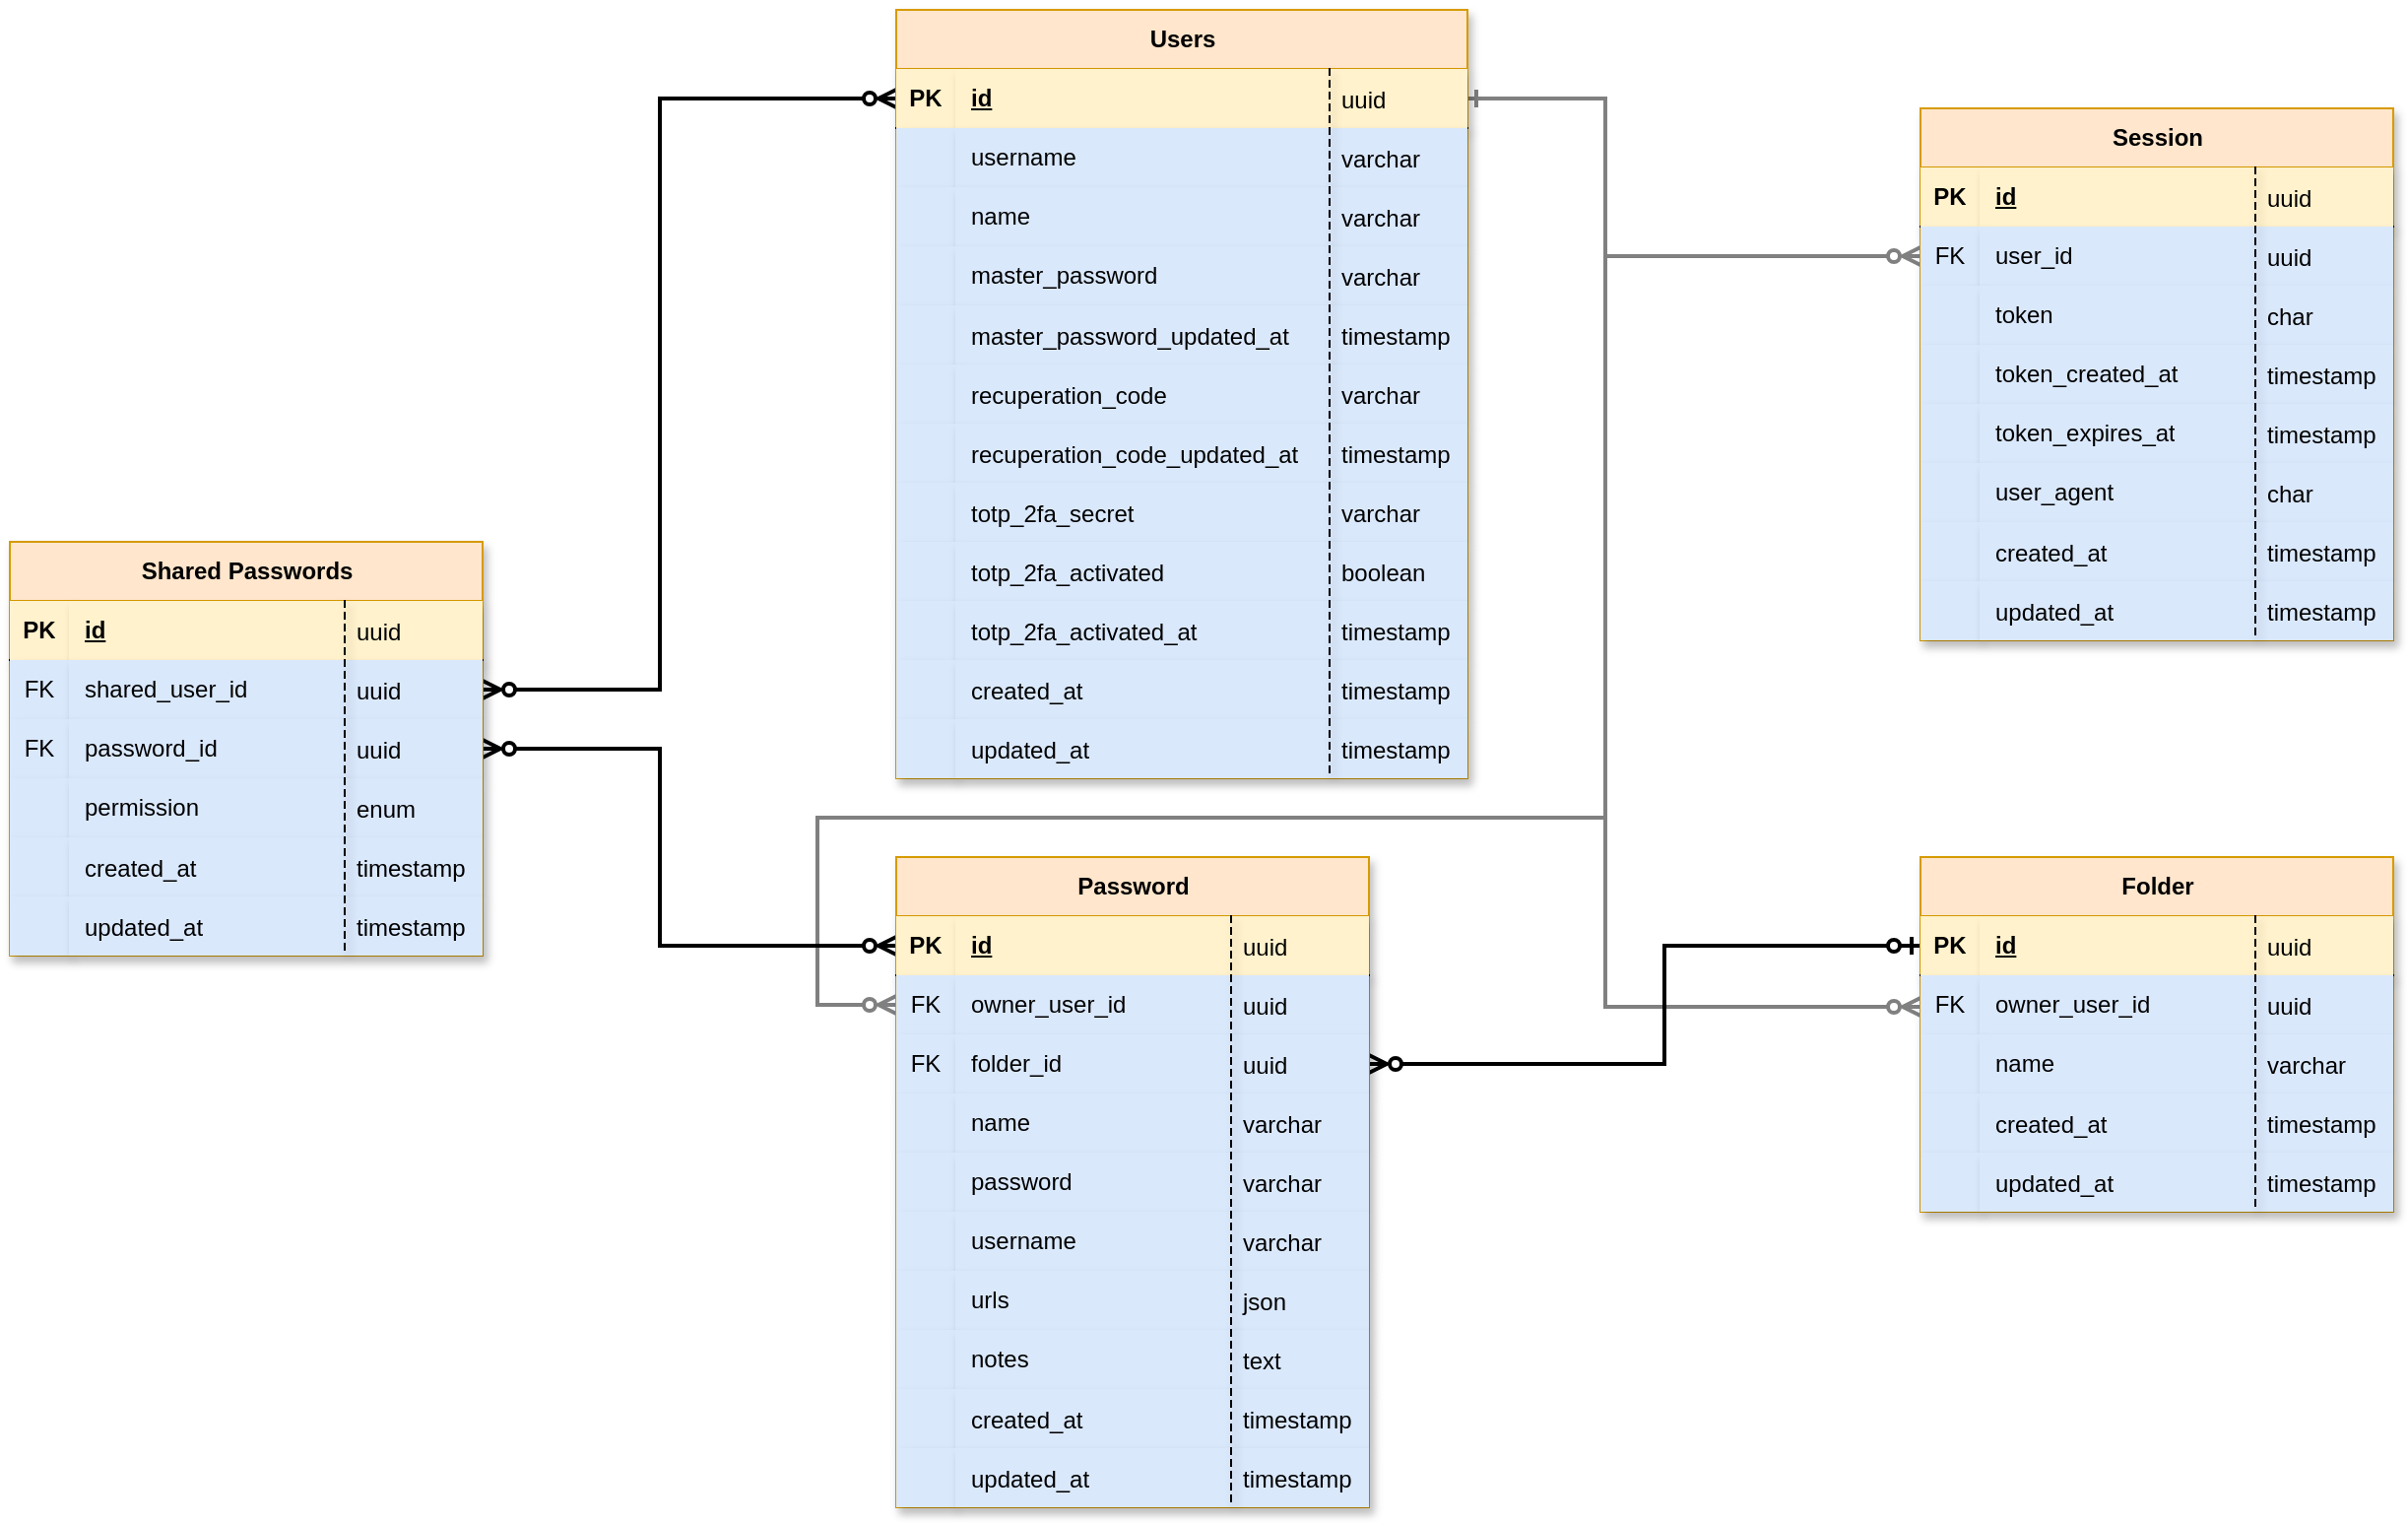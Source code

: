 <mxfile version="26.2.13">
  <diagram name="Page-1" id="HhtQjIhKFEfLpziX8jUD">
    <mxGraphModel dx="1675" dy="936" grid="1" gridSize="10" guides="1" tooltips="1" connect="1" arrows="1" fold="1" page="1" pageScale="1" pageWidth="827" pageHeight="1169" background="light-dark(#FFFFFF,#121212)" math="0" shadow="0">
      <root>
        <mxCell id="0" />
        <mxCell id="1" parent="0" />
        <mxCell id="ZDt4lYfHtHXYlEFiBq8j-8" value="" style="endArrow=ERzeroToMany;html=1;rounded=0;exitX=1;exitY=0.5;exitDx=0;exitDy=0;entryX=0;entryY=0.5;entryDx=0;entryDy=0;startArrow=ERone;startFill=0;endFill=0;strokeWidth=2;strokeColor=#808080;" edge="1" parent="1" source="ZDt4lYfHtHXYlEFiBq8j-87" target="ZDt4lYfHtHXYlEFiBq8j-19">
          <mxGeometry width="50" height="50" relative="1" as="geometry">
            <mxPoint x="1170" y="110" as="sourcePoint" />
            <mxPoint x="1220" y="60" as="targetPoint" />
            <Array as="points">
              <mxPoint x="1200" y="105" />
              <mxPoint x="1200" y="185" />
            </Array>
          </mxGeometry>
        </mxCell>
        <mxCell id="ZDt4lYfHtHXYlEFiBq8j-9" value="" style="endArrow=ERzeroToMany;html=1;rounded=0;entryX=0;entryY=0.5;entryDx=0;entryDy=0;startArrow=none;startFill=0;endFill=0;strokeWidth=2;strokeColor=#808080;" edge="1" parent="1">
          <mxGeometry width="50" height="50" relative="1" as="geometry">
            <mxPoint x="1200" y="180" as="sourcePoint" />
            <mxPoint x="1360" y="566" as="targetPoint" />
            <Array as="points">
              <mxPoint x="1200" y="566" />
            </Array>
          </mxGeometry>
        </mxCell>
        <mxCell id="ZDt4lYfHtHXYlEFiBq8j-10" value="" style="endArrow=ERzeroToMany;html=1;rounded=0;entryX=0;entryY=0.5;entryDx=0;entryDy=0;startArrow=none;startFill=0;endFill=0;strokeWidth=2;strokeColor=light-dark(#808080, #ededed);" edge="1" parent="1" target="ZDt4lYfHtHXYlEFiBq8j-172">
          <mxGeometry width="50" height="50" relative="1" as="geometry">
            <mxPoint x="1200" y="470" as="sourcePoint" />
            <mxPoint x="1370" y="495" as="targetPoint" />
            <Array as="points">
              <mxPoint x="800" y="470" />
              <mxPoint x="800" y="565" />
            </Array>
          </mxGeometry>
        </mxCell>
        <mxCell id="ZDt4lYfHtHXYlEFiBq8j-11" value="" style="endArrow=ERzeroToMany;html=1;rounded=0;exitX=0;exitY=0.5;exitDx=0;exitDy=0;startArrow=ERzeroToOne;startFill=0;endFill=0;strokeWidth=2;entryX=1;entryY=0.5;entryDx=0;entryDy=0;" edge="1" parent="1" source="ZDt4lYfHtHXYlEFiBq8j-58" target="ZDt4lYfHtHXYlEFiBq8j-175">
          <mxGeometry width="50" height="50" relative="1" as="geometry">
            <mxPoint x="1090" y="195" as="sourcePoint" />
            <mxPoint x="1210" y="680" as="targetPoint" />
            <Array as="points">
              <mxPoint x="1230" y="535" />
              <mxPoint x="1230" y="595" />
            </Array>
          </mxGeometry>
        </mxCell>
        <mxCell id="ZDt4lYfHtHXYlEFiBq8j-12" value="" style="endArrow=ERzeroToMany;html=1;rounded=0;exitX=0;exitY=0.5;exitDx=0;exitDy=0;entryX=1;entryY=0.5;entryDx=0;entryDy=0;startArrow=ERzeroToMany;startFill=0;endFill=0;strokeWidth=2;" edge="1" parent="1" source="ZDt4lYfHtHXYlEFiBq8j-87" target="ZDt4lYfHtHXYlEFiBq8j-140">
          <mxGeometry width="50" height="50" relative="1" as="geometry">
            <mxPoint x="1090" y="195" as="sourcePoint" />
            <mxPoint x="1370" y="575" as="targetPoint" />
            <Array as="points">
              <mxPoint x="720" y="105" />
              <mxPoint x="720" y="405" />
            </Array>
          </mxGeometry>
        </mxCell>
        <mxCell id="ZDt4lYfHtHXYlEFiBq8j-13" value="" style="endArrow=ERzeroToMany;html=1;rounded=0;exitX=0;exitY=0.5;exitDx=0;exitDy=0;entryX=1;entryY=0.5;entryDx=0;entryDy=0;startArrow=ERzeroToMany;startFill=0;endFill=0;strokeWidth=2;" edge="1" parent="1" source="ZDt4lYfHtHXYlEFiBq8j-169" target="ZDt4lYfHtHXYlEFiBq8j-136">
          <mxGeometry width="50" height="50" relative="1" as="geometry">
            <mxPoint x="850" y="165" as="sourcePoint" />
            <mxPoint x="640" y="415" as="targetPoint" />
            <Array as="points">
              <mxPoint x="720" y="535" />
              <mxPoint x="720" y="435" />
            </Array>
          </mxGeometry>
        </mxCell>
        <mxCell id="ZDt4lYfHtHXYlEFiBq8j-14" value="" style="group;shadow=1;" vertex="1" connectable="0" parent="1">
          <mxGeometry x="1360" y="110" width="240" height="300" as="geometry" />
        </mxCell>
        <mxCell id="ZDt4lYfHtHXYlEFiBq8j-15" value="Session" style="shape=table;startSize=30;container=1;collapsible=1;childLayout=tableLayout;fixedRows=1;rowLines=0;fontStyle=1;align=center;resizeLast=1;html=1;fillColor=#ffe6cc;strokeColor=#d79b00;shadow=1;" vertex="1" parent="ZDt4lYfHtHXYlEFiBq8j-14">
          <mxGeometry width="240" height="270" as="geometry">
            <mxRectangle width="80" height="30" as="alternateBounds" />
          </mxGeometry>
        </mxCell>
        <mxCell id="ZDt4lYfHtHXYlEFiBq8j-16" value="" style="shape=tableRow;horizontal=0;startSize=0;swimlaneHead=0;swimlaneBody=0;fillColor=none;collapsible=0;dropTarget=0;points=[[0,0.5],[1,0.5]];portConstraint=eastwest;top=0;left=0;right=0;bottom=1;shadow=1;" vertex="1" parent="ZDt4lYfHtHXYlEFiBq8j-15">
          <mxGeometry y="30" width="240" height="30" as="geometry" />
        </mxCell>
        <mxCell id="ZDt4lYfHtHXYlEFiBq8j-17" value="PK" style="shape=partialRectangle;connectable=0;fillColor=#fff2cc;top=0;left=0;bottom=0;right=0;fontStyle=1;overflow=hidden;whiteSpace=wrap;html=1;strokeColor=#d6b656;shadow=1;" vertex="1" parent="ZDt4lYfHtHXYlEFiBq8j-16">
          <mxGeometry width="30" height="30" as="geometry">
            <mxRectangle width="30" height="30" as="alternateBounds" />
          </mxGeometry>
        </mxCell>
        <mxCell id="ZDt4lYfHtHXYlEFiBq8j-18" value="id" style="shape=partialRectangle;connectable=0;fillColor=#fff2cc;top=0;left=0;bottom=0;right=0;align=left;spacingLeft=6;fontStyle=5;overflow=hidden;whiteSpace=wrap;html=1;strokeColor=#d6b656;shadow=1;" vertex="1" parent="ZDt4lYfHtHXYlEFiBq8j-16">
          <mxGeometry x="30" width="210" height="30" as="geometry">
            <mxRectangle width="210" height="30" as="alternateBounds" />
          </mxGeometry>
        </mxCell>
        <mxCell id="ZDt4lYfHtHXYlEFiBq8j-19" value="" style="shape=tableRow;horizontal=0;startSize=0;swimlaneHead=0;swimlaneBody=0;fillColor=none;collapsible=0;dropTarget=0;points=[[0,0.5],[1,0.5]];portConstraint=eastwest;top=0;left=0;right=0;bottom=0;shadow=1;" vertex="1" parent="ZDt4lYfHtHXYlEFiBq8j-15">
          <mxGeometry y="60" width="240" height="30" as="geometry" />
        </mxCell>
        <mxCell id="ZDt4lYfHtHXYlEFiBq8j-20" value="FK" style="shape=partialRectangle;connectable=0;fillColor=#dae8fc;top=0;left=0;bottom=0;right=0;fontStyle=0;overflow=hidden;whiteSpace=wrap;html=1;strokeColor=#6c8ebf;shadow=1;" vertex="1" parent="ZDt4lYfHtHXYlEFiBq8j-19">
          <mxGeometry width="30" height="30" as="geometry">
            <mxRectangle width="30" height="30" as="alternateBounds" />
          </mxGeometry>
        </mxCell>
        <mxCell id="ZDt4lYfHtHXYlEFiBq8j-21" value="user_id" style="shape=partialRectangle;connectable=0;fillColor=#dae8fc;top=0;left=0;bottom=0;right=0;align=left;spacingLeft=6;fontStyle=0;overflow=hidden;whiteSpace=wrap;html=1;strokeColor=#6c8ebf;shadow=1;" vertex="1" parent="ZDt4lYfHtHXYlEFiBq8j-19">
          <mxGeometry x="30" width="210" height="30" as="geometry">
            <mxRectangle width="210" height="30" as="alternateBounds" />
          </mxGeometry>
        </mxCell>
        <mxCell id="ZDt4lYfHtHXYlEFiBq8j-22" value="" style="shape=tableRow;horizontal=0;startSize=0;swimlaneHead=0;swimlaneBody=0;fillColor=none;collapsible=0;dropTarget=0;points=[[0,0.5],[1,0.5]];portConstraint=eastwest;top=0;left=0;right=0;bottom=0;shadow=1;" vertex="1" parent="ZDt4lYfHtHXYlEFiBq8j-15">
          <mxGeometry y="90" width="240" height="30" as="geometry" />
        </mxCell>
        <mxCell id="ZDt4lYfHtHXYlEFiBq8j-23" value="" style="shape=partialRectangle;connectable=0;fillColor=#dae8fc;top=0;left=0;bottom=0;right=0;editable=1;overflow=hidden;whiteSpace=wrap;html=1;strokeColor=#6c8ebf;shadow=1;" vertex="1" parent="ZDt4lYfHtHXYlEFiBq8j-22">
          <mxGeometry width="30" height="30" as="geometry">
            <mxRectangle width="30" height="30" as="alternateBounds" />
          </mxGeometry>
        </mxCell>
        <mxCell id="ZDt4lYfHtHXYlEFiBq8j-24" value="token" style="shape=partialRectangle;connectable=0;fillColor=#dae8fc;top=0;left=0;bottom=0;right=0;align=left;spacingLeft=6;overflow=hidden;whiteSpace=wrap;html=1;strokeColor=#6c8ebf;shadow=1;" vertex="1" parent="ZDt4lYfHtHXYlEFiBq8j-22">
          <mxGeometry x="30" width="210" height="30" as="geometry">
            <mxRectangle width="210" height="30" as="alternateBounds" />
          </mxGeometry>
        </mxCell>
        <mxCell id="ZDt4lYfHtHXYlEFiBq8j-25" value="" style="shape=tableRow;horizontal=0;startSize=0;swimlaneHead=0;swimlaneBody=0;fillColor=none;collapsible=0;dropTarget=0;points=[[0,0.5],[1,0.5]];portConstraint=eastwest;top=0;left=0;right=0;bottom=0;shadow=1;" vertex="1" parent="ZDt4lYfHtHXYlEFiBq8j-15">
          <mxGeometry y="120" width="240" height="30" as="geometry" />
        </mxCell>
        <mxCell id="ZDt4lYfHtHXYlEFiBq8j-26" value="" style="shape=partialRectangle;connectable=0;fillColor=#dae8fc;top=0;left=0;bottom=0;right=0;editable=1;overflow=hidden;whiteSpace=wrap;html=1;strokeColor=#6c8ebf;shadow=1;" vertex="1" parent="ZDt4lYfHtHXYlEFiBq8j-25">
          <mxGeometry width="30" height="30" as="geometry">
            <mxRectangle width="30" height="30" as="alternateBounds" />
          </mxGeometry>
        </mxCell>
        <mxCell id="ZDt4lYfHtHXYlEFiBq8j-27" value="token_created_at" style="shape=partialRectangle;connectable=0;fillColor=#dae8fc;top=0;left=0;bottom=0;right=0;align=left;spacingLeft=6;overflow=hidden;whiteSpace=wrap;html=1;strokeColor=#6c8ebf;shadow=1;" vertex="1" parent="ZDt4lYfHtHXYlEFiBq8j-25">
          <mxGeometry x="30" width="210" height="30" as="geometry">
            <mxRectangle width="210" height="30" as="alternateBounds" />
          </mxGeometry>
        </mxCell>
        <mxCell id="ZDt4lYfHtHXYlEFiBq8j-28" value="" style="shape=tableRow;horizontal=0;startSize=0;swimlaneHead=0;swimlaneBody=0;fillColor=none;collapsible=0;dropTarget=0;points=[[0,0.5],[1,0.5]];portConstraint=eastwest;top=0;left=0;right=0;bottom=0;shadow=1;" vertex="1" parent="ZDt4lYfHtHXYlEFiBq8j-15">
          <mxGeometry y="150" width="240" height="30" as="geometry" />
        </mxCell>
        <mxCell id="ZDt4lYfHtHXYlEFiBq8j-29" value="" style="shape=partialRectangle;connectable=0;fillColor=#dae8fc;top=0;left=0;bottom=0;right=0;editable=1;overflow=hidden;whiteSpace=wrap;html=1;strokeColor=#6c8ebf;shadow=1;" vertex="1" parent="ZDt4lYfHtHXYlEFiBq8j-28">
          <mxGeometry width="30" height="30" as="geometry">
            <mxRectangle width="30" height="30" as="alternateBounds" />
          </mxGeometry>
        </mxCell>
        <mxCell id="ZDt4lYfHtHXYlEFiBq8j-30" value="token_expires_at" style="shape=partialRectangle;connectable=0;fillColor=#dae8fc;top=0;left=0;bottom=0;right=0;align=left;spacingLeft=6;overflow=hidden;whiteSpace=wrap;html=1;strokeColor=#6c8ebf;shadow=1;" vertex="1" parent="ZDt4lYfHtHXYlEFiBq8j-28">
          <mxGeometry x="30" width="210" height="30" as="geometry">
            <mxRectangle width="210" height="30" as="alternateBounds" />
          </mxGeometry>
        </mxCell>
        <mxCell id="ZDt4lYfHtHXYlEFiBq8j-31" value="" style="shape=tableRow;horizontal=0;startSize=0;swimlaneHead=0;swimlaneBody=0;fillColor=none;collapsible=0;dropTarget=0;points=[[0,0.5],[1,0.5]];portConstraint=eastwest;top=0;left=0;right=0;bottom=0;shadow=1;" vertex="1" parent="ZDt4lYfHtHXYlEFiBq8j-15">
          <mxGeometry y="180" width="240" height="30" as="geometry" />
        </mxCell>
        <mxCell id="ZDt4lYfHtHXYlEFiBq8j-32" value="" style="shape=partialRectangle;connectable=0;fillColor=#dae8fc;top=0;left=0;bottom=0;right=0;editable=1;overflow=hidden;whiteSpace=wrap;html=1;strokeColor=#6c8ebf;shadow=1;" vertex="1" parent="ZDt4lYfHtHXYlEFiBq8j-31">
          <mxGeometry width="30" height="30" as="geometry">
            <mxRectangle width="30" height="30" as="alternateBounds" />
          </mxGeometry>
        </mxCell>
        <mxCell id="ZDt4lYfHtHXYlEFiBq8j-33" value="user_agent" style="shape=partialRectangle;connectable=0;fillColor=#dae8fc;top=0;left=0;bottom=0;right=0;align=left;spacingLeft=6;overflow=hidden;whiteSpace=wrap;html=1;strokeColor=#6c8ebf;shadow=1;" vertex="1" parent="ZDt4lYfHtHXYlEFiBq8j-31">
          <mxGeometry x="30" width="210" height="30" as="geometry">
            <mxRectangle width="210" height="30" as="alternateBounds" />
          </mxGeometry>
        </mxCell>
        <mxCell id="ZDt4lYfHtHXYlEFiBq8j-34" value="" style="shape=tableRow;horizontal=0;startSize=0;swimlaneHead=0;swimlaneBody=0;fillColor=none;collapsible=0;dropTarget=0;points=[[0,0.5],[1,0.5]];portConstraint=eastwest;top=0;left=0;right=0;bottom=0;shadow=1;" vertex="1" parent="ZDt4lYfHtHXYlEFiBq8j-15">
          <mxGeometry y="210" width="240" height="30" as="geometry" />
        </mxCell>
        <mxCell id="ZDt4lYfHtHXYlEFiBq8j-35" value="" style="shape=partialRectangle;connectable=0;fillColor=#dae8fc;top=0;left=0;bottom=0;right=0;editable=1;overflow=hidden;strokeColor=#6c8ebf;shadow=1;" vertex="1" parent="ZDt4lYfHtHXYlEFiBq8j-34">
          <mxGeometry width="30" height="30" as="geometry">
            <mxRectangle width="30" height="30" as="alternateBounds" />
          </mxGeometry>
        </mxCell>
        <mxCell id="ZDt4lYfHtHXYlEFiBq8j-36" value="created_at" style="shape=partialRectangle;connectable=0;fillColor=#dae8fc;top=0;left=0;bottom=0;right=0;align=left;spacingLeft=6;overflow=hidden;strokeColor=#6c8ebf;shadow=1;" vertex="1" parent="ZDt4lYfHtHXYlEFiBq8j-34">
          <mxGeometry x="30" width="210" height="30" as="geometry">
            <mxRectangle width="210" height="30" as="alternateBounds" />
          </mxGeometry>
        </mxCell>
        <mxCell id="ZDt4lYfHtHXYlEFiBq8j-37" value="" style="shape=tableRow;horizontal=0;startSize=0;swimlaneHead=0;swimlaneBody=0;fillColor=none;collapsible=0;dropTarget=0;points=[[0,0.5],[1,0.5]];portConstraint=eastwest;top=0;left=0;right=0;bottom=0;shadow=1;" vertex="1" parent="ZDt4lYfHtHXYlEFiBq8j-15">
          <mxGeometry y="240" width="240" height="30" as="geometry" />
        </mxCell>
        <mxCell id="ZDt4lYfHtHXYlEFiBq8j-38" value="" style="shape=partialRectangle;connectable=0;fillColor=#dae8fc;top=0;left=0;bottom=0;right=0;editable=1;overflow=hidden;strokeColor=#6c8ebf;shadow=1;" vertex="1" parent="ZDt4lYfHtHXYlEFiBq8j-37">
          <mxGeometry width="30" height="30" as="geometry">
            <mxRectangle width="30" height="30" as="alternateBounds" />
          </mxGeometry>
        </mxCell>
        <mxCell id="ZDt4lYfHtHXYlEFiBq8j-39" value="updated_at" style="shape=partialRectangle;connectable=0;fillColor=#dae8fc;top=0;left=0;bottom=0;right=0;align=left;spacingLeft=6;overflow=hidden;strokeColor=#6c8ebf;shadow=1;" vertex="1" parent="ZDt4lYfHtHXYlEFiBq8j-37">
          <mxGeometry x="30" width="210" height="30" as="geometry">
            <mxRectangle width="210" height="30" as="alternateBounds" />
          </mxGeometry>
        </mxCell>
        <mxCell id="ZDt4lYfHtHXYlEFiBq8j-40" value="uuid" style="shape=partialRectangle;fillColor=none;align=left;verticalAlign=middle;strokeColor=none;spacingLeft=34;rotatable=0;points=[[0,0.5],[1,0.5]];portConstraint=eastwest;dropTarget=0;shadow=1;" vertex="1" parent="ZDt4lYfHtHXYlEFiBq8j-14">
          <mxGeometry x="140" y="30" width="90" height="30" as="geometry" />
        </mxCell>
        <mxCell id="ZDt4lYfHtHXYlEFiBq8j-41" value="" style="shape=partialRectangle;top=0;left=0;bottom=0;fillColor=none;stokeWidth=1;dashed=1;align=left;verticalAlign=middle;spacingLeft=4;spacingRight=4;overflow=hidden;rotatable=0;points=[];portConstraint=eastwest;part=1;shadow=1;" vertex="1" connectable="0" parent="ZDt4lYfHtHXYlEFiBq8j-40">
          <mxGeometry width="30" height="30" as="geometry" />
        </mxCell>
        <mxCell id="ZDt4lYfHtHXYlEFiBq8j-42" value="uuid" style="shape=partialRectangle;fillColor=none;align=left;verticalAlign=middle;strokeColor=none;spacingLeft=34;rotatable=0;points=[[0,0.5],[1,0.5]];portConstraint=eastwest;dropTarget=0;shadow=1;" vertex="1" parent="ZDt4lYfHtHXYlEFiBq8j-14">
          <mxGeometry x="140" y="60" width="90" height="30" as="geometry" />
        </mxCell>
        <mxCell id="ZDt4lYfHtHXYlEFiBq8j-43" value="" style="shape=partialRectangle;top=0;left=0;bottom=0;fillColor=none;stokeWidth=1;dashed=1;align=left;verticalAlign=middle;spacingLeft=4;spacingRight=4;overflow=hidden;rotatable=0;points=[];portConstraint=eastwest;part=1;shadow=1;" vertex="1" connectable="0" parent="ZDt4lYfHtHXYlEFiBq8j-42">
          <mxGeometry width="30" height="30" as="geometry" />
        </mxCell>
        <mxCell id="ZDt4lYfHtHXYlEFiBq8j-44" value="char" style="shape=partialRectangle;fillColor=none;align=left;verticalAlign=middle;strokeColor=none;spacingLeft=34;rotatable=0;points=[[0,0.5],[1,0.5]];portConstraint=eastwest;dropTarget=0;shadow=1;" vertex="1" parent="ZDt4lYfHtHXYlEFiBq8j-14">
          <mxGeometry x="140" y="90" width="90" height="30" as="geometry" />
        </mxCell>
        <mxCell id="ZDt4lYfHtHXYlEFiBq8j-45" value="" style="shape=partialRectangle;top=0;left=0;bottom=0;fillColor=none;stokeWidth=1;dashed=1;align=left;verticalAlign=middle;spacingLeft=4;spacingRight=4;overflow=hidden;rotatable=0;points=[];portConstraint=eastwest;part=1;shadow=1;" vertex="1" connectable="0" parent="ZDt4lYfHtHXYlEFiBq8j-44">
          <mxGeometry width="30" height="30" as="geometry" />
        </mxCell>
        <mxCell id="ZDt4lYfHtHXYlEFiBq8j-46" value="timestamp" style="shape=partialRectangle;fillColor=none;align=left;verticalAlign=middle;strokeColor=none;spacingLeft=34;rotatable=0;points=[[0,0.5],[1,0.5]];portConstraint=eastwest;dropTarget=0;shadow=1;" vertex="1" parent="ZDt4lYfHtHXYlEFiBq8j-14">
          <mxGeometry x="140" y="120" width="90" height="30" as="geometry" />
        </mxCell>
        <mxCell id="ZDt4lYfHtHXYlEFiBq8j-47" value="" style="shape=partialRectangle;top=0;left=0;bottom=0;fillColor=none;stokeWidth=1;dashed=1;align=left;verticalAlign=middle;spacingLeft=4;spacingRight=4;overflow=hidden;rotatable=0;points=[];portConstraint=eastwest;part=1;shadow=1;" vertex="1" connectable="0" parent="ZDt4lYfHtHXYlEFiBq8j-46">
          <mxGeometry width="30" height="30" as="geometry" />
        </mxCell>
        <mxCell id="ZDt4lYfHtHXYlEFiBq8j-48" value="timestamp" style="shape=partialRectangle;fillColor=none;align=left;verticalAlign=middle;strokeColor=none;spacingLeft=34;rotatable=0;points=[[0,0.5],[1,0.5]];portConstraint=eastwest;dropTarget=0;shadow=1;" vertex="1" parent="ZDt4lYfHtHXYlEFiBq8j-14">
          <mxGeometry x="140" y="150" width="90" height="30" as="geometry" />
        </mxCell>
        <mxCell id="ZDt4lYfHtHXYlEFiBq8j-49" value="" style="shape=partialRectangle;top=0;left=0;bottom=0;fillColor=none;stokeWidth=1;dashed=1;align=left;verticalAlign=middle;spacingLeft=4;spacingRight=4;overflow=hidden;rotatable=0;points=[];portConstraint=eastwest;part=1;shadow=1;" vertex="1" connectable="0" parent="ZDt4lYfHtHXYlEFiBq8j-48">
          <mxGeometry width="30" height="30" as="geometry" />
        </mxCell>
        <mxCell id="ZDt4lYfHtHXYlEFiBq8j-50" value="char" style="shape=partialRectangle;fillColor=none;align=left;verticalAlign=middle;strokeColor=none;spacingLeft=34;rotatable=0;points=[[0,0.5],[1,0.5]];portConstraint=eastwest;dropTarget=0;shadow=1;" vertex="1" parent="ZDt4lYfHtHXYlEFiBq8j-14">
          <mxGeometry x="140" y="180" width="90" height="30" as="geometry" />
        </mxCell>
        <mxCell id="ZDt4lYfHtHXYlEFiBq8j-51" value="" style="shape=partialRectangle;top=0;left=0;bottom=0;fillColor=none;stokeWidth=1;dashed=1;align=left;verticalAlign=middle;spacingLeft=4;spacingRight=4;overflow=hidden;rotatable=0;points=[];portConstraint=eastwest;part=1;shadow=1;" vertex="1" connectable="0" parent="ZDt4lYfHtHXYlEFiBq8j-50">
          <mxGeometry width="30" height="30" as="geometry" />
        </mxCell>
        <mxCell id="ZDt4lYfHtHXYlEFiBq8j-52" value="timestamp" style="shape=partialRectangle;fillColor=none;align=left;verticalAlign=middle;strokeColor=none;spacingLeft=34;rotatable=0;points=[[0,0.5],[1,0.5]];portConstraint=eastwest;dropTarget=0;shadow=1;" vertex="1" parent="ZDt4lYfHtHXYlEFiBq8j-14">
          <mxGeometry x="140" y="210" width="90" height="30" as="geometry" />
        </mxCell>
        <mxCell id="ZDt4lYfHtHXYlEFiBq8j-53" value="" style="shape=partialRectangle;top=0;left=0;bottom=0;fillColor=none;stokeWidth=1;dashed=1;align=left;verticalAlign=middle;spacingLeft=4;spacingRight=4;overflow=hidden;rotatable=0;points=[];portConstraint=eastwest;part=1;shadow=1;" vertex="1" connectable="0" parent="ZDt4lYfHtHXYlEFiBq8j-52">
          <mxGeometry width="30" height="30" as="geometry" />
        </mxCell>
        <mxCell id="ZDt4lYfHtHXYlEFiBq8j-54" value="timestamp" style="shape=partialRectangle;fillColor=none;align=left;verticalAlign=middle;strokeColor=none;spacingLeft=34;rotatable=0;points=[[0,0.5],[1,0.5]];portConstraint=eastwest;dropTarget=0;shadow=1;" vertex="1" parent="ZDt4lYfHtHXYlEFiBq8j-14">
          <mxGeometry x="140" y="240" width="90" height="30" as="geometry" />
        </mxCell>
        <mxCell id="ZDt4lYfHtHXYlEFiBq8j-55" value="" style="shape=partialRectangle;top=0;left=0;bottom=0;fillColor=none;stokeWidth=1;dashed=1;align=left;verticalAlign=middle;spacingLeft=4;spacingRight=4;overflow=hidden;rotatable=0;points=[];portConstraint=eastwest;part=1;shadow=1;" vertex="1" connectable="0" parent="ZDt4lYfHtHXYlEFiBq8j-54">
          <mxGeometry width="30" height="30" as="geometry" />
        </mxCell>
        <mxCell id="ZDt4lYfHtHXYlEFiBq8j-56" value="" style="group;shadow=1;" vertex="1" connectable="0" parent="1">
          <mxGeometry x="1360" y="490" width="240" height="180" as="geometry" />
        </mxCell>
        <mxCell id="ZDt4lYfHtHXYlEFiBq8j-57" value="Folder" style="shape=table;startSize=30;container=1;collapsible=1;childLayout=tableLayout;fixedRows=1;rowLines=0;fontStyle=1;align=center;resizeLast=1;html=1;fillColor=#ffe6cc;strokeColor=#d79b00;shadow=1;" vertex="1" parent="ZDt4lYfHtHXYlEFiBq8j-56">
          <mxGeometry width="240" height="180" as="geometry" />
        </mxCell>
        <mxCell id="ZDt4lYfHtHXYlEFiBq8j-58" value="" style="shape=tableRow;horizontal=0;startSize=0;swimlaneHead=0;swimlaneBody=0;fillColor=none;collapsible=0;dropTarget=0;points=[[0,0.5],[1,0.5]];portConstraint=eastwest;top=0;left=0;right=0;bottom=1;shadow=1;" vertex="1" parent="ZDt4lYfHtHXYlEFiBq8j-57">
          <mxGeometry y="30" width="240" height="30" as="geometry" />
        </mxCell>
        <mxCell id="ZDt4lYfHtHXYlEFiBq8j-59" value="PK" style="shape=partialRectangle;connectable=0;fillColor=#fff2cc;top=0;left=0;bottom=0;right=0;fontStyle=1;overflow=hidden;whiteSpace=wrap;html=1;strokeColor=#d6b656;shadow=1;" vertex="1" parent="ZDt4lYfHtHXYlEFiBq8j-58">
          <mxGeometry width="30" height="30" as="geometry">
            <mxRectangle width="30" height="30" as="alternateBounds" />
          </mxGeometry>
        </mxCell>
        <mxCell id="ZDt4lYfHtHXYlEFiBq8j-60" value="id" style="shape=partialRectangle;connectable=0;fillColor=#fff2cc;top=0;left=0;bottom=0;right=0;align=left;spacingLeft=6;fontStyle=5;overflow=hidden;whiteSpace=wrap;html=1;strokeColor=#d6b656;shadow=1;" vertex="1" parent="ZDt4lYfHtHXYlEFiBq8j-58">
          <mxGeometry x="30" width="210" height="30" as="geometry">
            <mxRectangle width="210" height="30" as="alternateBounds" />
          </mxGeometry>
        </mxCell>
        <mxCell id="ZDt4lYfHtHXYlEFiBq8j-61" value="" style="shape=tableRow;horizontal=0;startSize=0;swimlaneHead=0;swimlaneBody=0;fillColor=none;collapsible=0;dropTarget=0;points=[[0,0.5],[1,0.5]];portConstraint=eastwest;top=0;left=0;right=0;bottom=0;shadow=1;" vertex="1" parent="ZDt4lYfHtHXYlEFiBq8j-57">
          <mxGeometry y="60" width="240" height="30" as="geometry" />
        </mxCell>
        <mxCell id="ZDt4lYfHtHXYlEFiBq8j-62" value="FK" style="shape=partialRectangle;connectable=0;fillColor=#dae8fc;top=0;left=0;bottom=0;right=0;fontStyle=0;overflow=hidden;whiteSpace=wrap;html=1;strokeColor=#6c8ebf;shadow=1;" vertex="1" parent="ZDt4lYfHtHXYlEFiBq8j-61">
          <mxGeometry width="30" height="30" as="geometry">
            <mxRectangle width="30" height="30" as="alternateBounds" />
          </mxGeometry>
        </mxCell>
        <mxCell id="ZDt4lYfHtHXYlEFiBq8j-63" value="owner_user_id" style="shape=partialRectangle;connectable=0;fillColor=#dae8fc;top=0;left=0;bottom=0;right=0;align=left;spacingLeft=6;fontStyle=0;overflow=hidden;whiteSpace=wrap;html=1;strokeColor=#6c8ebf;shadow=1;" vertex="1" parent="ZDt4lYfHtHXYlEFiBq8j-61">
          <mxGeometry x="30" width="210" height="30" as="geometry">
            <mxRectangle width="210" height="30" as="alternateBounds" />
          </mxGeometry>
        </mxCell>
        <mxCell id="ZDt4lYfHtHXYlEFiBq8j-64" value="" style="shape=tableRow;horizontal=0;startSize=0;swimlaneHead=0;swimlaneBody=0;fillColor=none;collapsible=0;dropTarget=0;points=[[0,0.5],[1,0.5]];portConstraint=eastwest;top=0;left=0;right=0;bottom=0;shadow=1;" vertex="1" parent="ZDt4lYfHtHXYlEFiBq8j-57">
          <mxGeometry y="90" width="240" height="30" as="geometry" />
        </mxCell>
        <mxCell id="ZDt4lYfHtHXYlEFiBq8j-65" value="" style="shape=partialRectangle;connectable=0;fillColor=#dae8fc;top=0;left=0;bottom=0;right=0;editable=1;overflow=hidden;whiteSpace=wrap;html=1;strokeColor=#6c8ebf;shadow=1;" vertex="1" parent="ZDt4lYfHtHXYlEFiBq8j-64">
          <mxGeometry width="30" height="30" as="geometry">
            <mxRectangle width="30" height="30" as="alternateBounds" />
          </mxGeometry>
        </mxCell>
        <mxCell id="ZDt4lYfHtHXYlEFiBq8j-66" value="name" style="shape=partialRectangle;connectable=0;fillColor=#dae8fc;top=0;left=0;bottom=0;right=0;align=left;spacingLeft=6;overflow=hidden;whiteSpace=wrap;html=1;strokeColor=#6c8ebf;shadow=1;" vertex="1" parent="ZDt4lYfHtHXYlEFiBq8j-64">
          <mxGeometry x="30" width="210" height="30" as="geometry">
            <mxRectangle width="210" height="30" as="alternateBounds" />
          </mxGeometry>
        </mxCell>
        <mxCell id="ZDt4lYfHtHXYlEFiBq8j-67" value="" style="shape=tableRow;horizontal=0;startSize=0;swimlaneHead=0;swimlaneBody=0;fillColor=none;collapsible=0;dropTarget=0;points=[[0,0.5],[1,0.5]];portConstraint=eastwest;top=0;left=0;right=0;bottom=0;shadow=1;" vertex="1" parent="ZDt4lYfHtHXYlEFiBq8j-57">
          <mxGeometry y="120" width="240" height="30" as="geometry" />
        </mxCell>
        <mxCell id="ZDt4lYfHtHXYlEFiBq8j-68" value="" style="shape=partialRectangle;connectable=0;fillColor=#dae8fc;top=0;left=0;bottom=0;right=0;editable=1;overflow=hidden;strokeColor=#6c8ebf;shadow=1;" vertex="1" parent="ZDt4lYfHtHXYlEFiBq8j-67">
          <mxGeometry width="30" height="30" as="geometry">
            <mxRectangle width="30" height="30" as="alternateBounds" />
          </mxGeometry>
        </mxCell>
        <mxCell id="ZDt4lYfHtHXYlEFiBq8j-69" value="created_at" style="shape=partialRectangle;connectable=0;fillColor=#dae8fc;top=0;left=0;bottom=0;right=0;align=left;spacingLeft=6;overflow=hidden;strokeColor=#6c8ebf;shadow=1;" vertex="1" parent="ZDt4lYfHtHXYlEFiBq8j-67">
          <mxGeometry x="30" width="210" height="30" as="geometry">
            <mxRectangle width="210" height="30" as="alternateBounds" />
          </mxGeometry>
        </mxCell>
        <mxCell id="ZDt4lYfHtHXYlEFiBq8j-70" value="" style="shape=tableRow;horizontal=0;startSize=0;swimlaneHead=0;swimlaneBody=0;fillColor=none;collapsible=0;dropTarget=0;points=[[0,0.5],[1,0.5]];portConstraint=eastwest;top=0;left=0;right=0;bottom=0;shadow=1;" vertex="1" parent="ZDt4lYfHtHXYlEFiBq8j-57">
          <mxGeometry y="150" width="240" height="30" as="geometry" />
        </mxCell>
        <mxCell id="ZDt4lYfHtHXYlEFiBq8j-71" value="" style="shape=partialRectangle;connectable=0;fillColor=#dae8fc;top=0;left=0;bottom=0;right=0;editable=1;overflow=hidden;strokeColor=#6c8ebf;shadow=1;" vertex="1" parent="ZDt4lYfHtHXYlEFiBq8j-70">
          <mxGeometry width="30" height="30" as="geometry">
            <mxRectangle width="30" height="30" as="alternateBounds" />
          </mxGeometry>
        </mxCell>
        <mxCell id="ZDt4lYfHtHXYlEFiBq8j-72" value="updated_at" style="shape=partialRectangle;connectable=0;fillColor=#dae8fc;top=0;left=0;bottom=0;right=0;align=left;spacingLeft=6;overflow=hidden;strokeColor=#6c8ebf;shadow=1;" vertex="1" parent="ZDt4lYfHtHXYlEFiBq8j-70">
          <mxGeometry x="30" width="210" height="30" as="geometry">
            <mxRectangle width="210" height="30" as="alternateBounds" />
          </mxGeometry>
        </mxCell>
        <mxCell id="ZDt4lYfHtHXYlEFiBq8j-73" value="varchar" style="shape=partialRectangle;fillColor=none;align=left;verticalAlign=middle;strokeColor=none;spacingLeft=34;rotatable=0;points=[[0,0.5],[1,0.5]];portConstraint=eastwest;dropTarget=0;shadow=1;" vertex="1" parent="ZDt4lYfHtHXYlEFiBq8j-56">
          <mxGeometry x="140" y="90" width="90" height="30" as="geometry" />
        </mxCell>
        <mxCell id="ZDt4lYfHtHXYlEFiBq8j-74" value="" style="shape=partialRectangle;top=0;left=0;bottom=0;fillColor=none;stokeWidth=1;dashed=1;align=left;verticalAlign=middle;spacingLeft=4;spacingRight=4;overflow=hidden;rotatable=0;points=[];portConstraint=eastwest;part=1;shadow=1;" vertex="1" connectable="0" parent="ZDt4lYfHtHXYlEFiBq8j-73">
          <mxGeometry width="30" height="30" as="geometry" />
        </mxCell>
        <mxCell id="ZDt4lYfHtHXYlEFiBq8j-75" value="uuid" style="shape=partialRectangle;fillColor=none;align=left;verticalAlign=middle;strokeColor=none;spacingLeft=34;rotatable=0;points=[[0,0.5],[1,0.5]];portConstraint=eastwest;dropTarget=0;shadow=1;" vertex="1" parent="ZDt4lYfHtHXYlEFiBq8j-56">
          <mxGeometry x="140" y="30" width="90" height="30" as="geometry" />
        </mxCell>
        <mxCell id="ZDt4lYfHtHXYlEFiBq8j-76" value="" style="shape=partialRectangle;top=0;left=0;bottom=0;fillColor=none;stokeWidth=1;dashed=1;align=left;verticalAlign=middle;spacingLeft=4;spacingRight=4;overflow=hidden;rotatable=0;points=[];portConstraint=eastwest;part=1;shadow=1;" vertex="1" connectable="0" parent="ZDt4lYfHtHXYlEFiBq8j-75">
          <mxGeometry width="30" height="30" as="geometry" />
        </mxCell>
        <mxCell id="ZDt4lYfHtHXYlEFiBq8j-77" value="uuid" style="shape=partialRectangle;fillColor=none;align=left;verticalAlign=middle;strokeColor=none;spacingLeft=34;rotatable=0;points=[[0,0.5],[1,0.5]];portConstraint=eastwest;dropTarget=0;shadow=1;" vertex="1" parent="ZDt4lYfHtHXYlEFiBq8j-56">
          <mxGeometry x="140" y="60" width="90" height="30" as="geometry" />
        </mxCell>
        <mxCell id="ZDt4lYfHtHXYlEFiBq8j-78" value="" style="shape=partialRectangle;top=0;left=0;bottom=0;fillColor=none;stokeWidth=1;dashed=1;align=left;verticalAlign=middle;spacingLeft=4;spacingRight=4;overflow=hidden;rotatable=0;points=[];portConstraint=eastwest;part=1;shadow=1;" vertex="1" connectable="0" parent="ZDt4lYfHtHXYlEFiBq8j-77">
          <mxGeometry width="30" height="30" as="geometry" />
        </mxCell>
        <mxCell id="ZDt4lYfHtHXYlEFiBq8j-79" value="timestamp" style="shape=partialRectangle;fillColor=none;align=left;verticalAlign=middle;strokeColor=none;spacingLeft=34;rotatable=0;points=[[0,0.5],[1,0.5]];portConstraint=eastwest;dropTarget=0;shadow=1;" vertex="1" parent="ZDt4lYfHtHXYlEFiBq8j-56">
          <mxGeometry x="140" y="120" width="90" height="30" as="geometry" />
        </mxCell>
        <mxCell id="ZDt4lYfHtHXYlEFiBq8j-80" value="" style="shape=partialRectangle;top=0;left=0;bottom=0;fillColor=none;stokeWidth=1;dashed=1;align=left;verticalAlign=middle;spacingLeft=4;spacingRight=4;overflow=hidden;rotatable=0;points=[];portConstraint=eastwest;part=1;shadow=1;" vertex="1" connectable="0" parent="ZDt4lYfHtHXYlEFiBq8j-79">
          <mxGeometry width="30" height="30" as="geometry" />
        </mxCell>
        <mxCell id="ZDt4lYfHtHXYlEFiBq8j-81" value="timestamp" style="shape=partialRectangle;fillColor=none;align=left;verticalAlign=middle;strokeColor=none;spacingLeft=34;rotatable=0;points=[[0,0.5],[1,0.5]];portConstraint=eastwest;dropTarget=0;shadow=1;" vertex="1" parent="ZDt4lYfHtHXYlEFiBq8j-56">
          <mxGeometry x="140" y="150" width="90" height="30" as="geometry" />
        </mxCell>
        <mxCell id="ZDt4lYfHtHXYlEFiBq8j-82" value="" style="shape=partialRectangle;top=0;left=0;bottom=0;fillColor=none;stokeWidth=1;dashed=1;align=left;verticalAlign=middle;spacingLeft=4;spacingRight=4;overflow=hidden;rotatable=0;points=[];portConstraint=eastwest;part=1;shadow=1;" vertex="1" connectable="0" parent="ZDt4lYfHtHXYlEFiBq8j-81">
          <mxGeometry width="30" height="30" as="geometry" />
        </mxCell>
        <mxCell id="ZDt4lYfHtHXYlEFiBq8j-83" value="" style="group;shadow=1;" vertex="1" connectable="0" parent="1">
          <mxGeometry x="840" y="60" width="290" height="390" as="geometry" />
        </mxCell>
        <mxCell id="ZDt4lYfHtHXYlEFiBq8j-84" value="" style="shape=tableRow;horizontal=0;startSize=0;swimlaneHead=0;swimlaneBody=0;fillColor=none;collapsible=0;dropTarget=0;points=[[0,0.5],[1,0.5]];portConstraint=eastwest;top=0;left=0;right=0;bottom=0;shadow=1;" vertex="1" parent="ZDt4lYfHtHXYlEFiBq8j-83">
          <mxGeometry x="100" y="190" width="180" height="30" as="geometry" />
        </mxCell>
        <mxCell id="ZDt4lYfHtHXYlEFiBq8j-85" value="" style="shape=partialRectangle;connectable=0;fillColor=none;top=0;left=0;bottom=0;right=0;editable=1;overflow=hidden;whiteSpace=wrap;html=1;shadow=1;" vertex="1" parent="ZDt4lYfHtHXYlEFiBq8j-84">
          <mxGeometry width="30" height="30" as="geometry">
            <mxRectangle width="30" height="30" as="alternateBounds" />
          </mxGeometry>
        </mxCell>
        <mxCell id="ZDt4lYfHtHXYlEFiBq8j-86" value="Users" style="shape=table;startSize=30;container=1;collapsible=1;childLayout=tableLayout;fixedRows=1;rowLines=0;fontStyle=1;align=center;resizeLast=1;html=1;fillColor=#ffe6cc;strokeColor=#d79b00;shadow=1;" vertex="1" parent="ZDt4lYfHtHXYlEFiBq8j-83">
          <mxGeometry width="290" height="390" as="geometry" />
        </mxCell>
        <mxCell id="ZDt4lYfHtHXYlEFiBq8j-87" value="" style="shape=tableRow;horizontal=0;startSize=0;swimlaneHead=0;swimlaneBody=0;fillColor=none;collapsible=0;dropTarget=0;points=[[0,0.5],[1,0.5]];portConstraint=eastwest;top=0;left=0;right=0;bottom=1;shadow=1;" vertex="1" parent="ZDt4lYfHtHXYlEFiBq8j-86">
          <mxGeometry y="30" width="290" height="30" as="geometry" />
        </mxCell>
        <mxCell id="ZDt4lYfHtHXYlEFiBq8j-88" value="PK" style="shape=partialRectangle;connectable=0;fillColor=#fff2cc;top=0;left=0;bottom=0;right=0;fontStyle=1;overflow=hidden;whiteSpace=wrap;html=1;strokeColor=#d6b656;shadow=1;" vertex="1" parent="ZDt4lYfHtHXYlEFiBq8j-87">
          <mxGeometry width="30" height="30" as="geometry">
            <mxRectangle width="30" height="30" as="alternateBounds" />
          </mxGeometry>
        </mxCell>
        <mxCell id="ZDt4lYfHtHXYlEFiBq8j-89" value="id" style="shape=partialRectangle;connectable=0;fillColor=#fff2cc;top=0;left=0;bottom=0;right=0;align=left;spacingLeft=6;fontStyle=5;overflow=hidden;whiteSpace=wrap;html=1;strokeColor=#d6b656;shadow=1;" vertex="1" parent="ZDt4lYfHtHXYlEFiBq8j-87">
          <mxGeometry x="30" width="260" height="30" as="geometry">
            <mxRectangle width="260" height="30" as="alternateBounds" />
          </mxGeometry>
        </mxCell>
        <mxCell id="ZDt4lYfHtHXYlEFiBq8j-90" value="" style="shape=tableRow;horizontal=0;startSize=0;swimlaneHead=0;swimlaneBody=0;fillColor=none;collapsible=0;dropTarget=0;points=[[0,0.5],[1,0.5]];portConstraint=eastwest;top=0;left=0;right=0;bottom=0;shadow=1;" vertex="1" parent="ZDt4lYfHtHXYlEFiBq8j-86">
          <mxGeometry y="60" width="290" height="30" as="geometry" />
        </mxCell>
        <mxCell id="ZDt4lYfHtHXYlEFiBq8j-91" value="" style="shape=partialRectangle;connectable=0;fillColor=#dae8fc;top=0;left=0;bottom=0;right=0;editable=1;overflow=hidden;whiteSpace=wrap;html=1;strokeColor=#6c8ebf;shadow=1;" vertex="1" parent="ZDt4lYfHtHXYlEFiBq8j-90">
          <mxGeometry width="30" height="30" as="geometry">
            <mxRectangle width="30" height="30" as="alternateBounds" />
          </mxGeometry>
        </mxCell>
        <mxCell id="ZDt4lYfHtHXYlEFiBq8j-92" value="username" style="shape=partialRectangle;connectable=0;fillColor=#dae8fc;top=0;left=0;bottom=0;right=0;align=left;spacingLeft=6;overflow=hidden;whiteSpace=wrap;html=1;strokeColor=#6c8ebf;shadow=1;" vertex="1" parent="ZDt4lYfHtHXYlEFiBq8j-90">
          <mxGeometry x="30" width="260" height="30" as="geometry">
            <mxRectangle width="260" height="30" as="alternateBounds" />
          </mxGeometry>
        </mxCell>
        <mxCell id="ZDt4lYfHtHXYlEFiBq8j-93" value="" style="shape=tableRow;horizontal=0;startSize=0;swimlaneHead=0;swimlaneBody=0;fillColor=none;collapsible=0;dropTarget=0;points=[[0,0.5],[1,0.5]];portConstraint=eastwest;top=0;left=0;right=0;bottom=0;shadow=1;" vertex="1" parent="ZDt4lYfHtHXYlEFiBq8j-86">
          <mxGeometry y="90" width="290" height="30" as="geometry" />
        </mxCell>
        <mxCell id="ZDt4lYfHtHXYlEFiBq8j-94" value="" style="shape=partialRectangle;connectable=0;fillColor=#dae8fc;top=0;left=0;bottom=0;right=0;editable=1;overflow=hidden;whiteSpace=wrap;html=1;strokeColor=#6c8ebf;shadow=1;" vertex="1" parent="ZDt4lYfHtHXYlEFiBq8j-93">
          <mxGeometry width="30" height="30" as="geometry">
            <mxRectangle width="30" height="30" as="alternateBounds" />
          </mxGeometry>
        </mxCell>
        <mxCell id="ZDt4lYfHtHXYlEFiBq8j-95" value="name" style="shape=partialRectangle;connectable=0;fillColor=#dae8fc;top=0;left=0;bottom=0;right=0;align=left;spacingLeft=6;overflow=hidden;whiteSpace=wrap;html=1;strokeColor=#6c8ebf;shadow=1;" vertex="1" parent="ZDt4lYfHtHXYlEFiBq8j-93">
          <mxGeometry x="30" width="260" height="30" as="geometry">
            <mxRectangle width="260" height="30" as="alternateBounds" />
          </mxGeometry>
        </mxCell>
        <mxCell id="ZDt4lYfHtHXYlEFiBq8j-96" value="" style="shape=tableRow;horizontal=0;startSize=0;swimlaneHead=0;swimlaneBody=0;fillColor=none;collapsible=0;dropTarget=0;points=[[0,0.5],[1,0.5]];portConstraint=eastwest;top=0;left=0;right=0;bottom=0;shadow=1;" vertex="1" parent="ZDt4lYfHtHXYlEFiBq8j-86">
          <mxGeometry y="120" width="290" height="30" as="geometry" />
        </mxCell>
        <mxCell id="ZDt4lYfHtHXYlEFiBq8j-97" value="" style="shape=partialRectangle;connectable=0;fillColor=#dae8fc;top=0;left=0;bottom=0;right=0;editable=1;overflow=hidden;whiteSpace=wrap;html=1;strokeColor=#6c8ebf;shadow=1;" vertex="1" parent="ZDt4lYfHtHXYlEFiBq8j-96">
          <mxGeometry width="30" height="30" as="geometry">
            <mxRectangle width="30" height="30" as="alternateBounds" />
          </mxGeometry>
        </mxCell>
        <mxCell id="ZDt4lYfHtHXYlEFiBq8j-98" value="master_password" style="shape=partialRectangle;connectable=0;fillColor=#dae8fc;top=0;left=0;bottom=0;right=0;align=left;spacingLeft=6;overflow=hidden;whiteSpace=wrap;html=1;strokeColor=#6c8ebf;shadow=1;" vertex="1" parent="ZDt4lYfHtHXYlEFiBq8j-96">
          <mxGeometry x="30" width="260" height="30" as="geometry">
            <mxRectangle width="260" height="30" as="alternateBounds" />
          </mxGeometry>
        </mxCell>
        <mxCell id="ZDt4lYfHtHXYlEFiBq8j-99" value="" style="shape=tableRow;horizontal=0;startSize=0;swimlaneHead=0;swimlaneBody=0;fillColor=none;collapsible=0;dropTarget=0;points=[[0,0.5],[1,0.5]];portConstraint=eastwest;top=0;left=0;right=0;bottom=0;shadow=1;" vertex="1" parent="ZDt4lYfHtHXYlEFiBq8j-86">
          <mxGeometry y="150" width="290" height="30" as="geometry" />
        </mxCell>
        <mxCell id="ZDt4lYfHtHXYlEFiBq8j-100" value="" style="shape=partialRectangle;connectable=0;fillColor=#dae8fc;top=0;left=0;bottom=0;right=0;editable=1;overflow=hidden;strokeColor=#6c8ebf;shadow=1;" vertex="1" parent="ZDt4lYfHtHXYlEFiBq8j-99">
          <mxGeometry width="30" height="30" as="geometry">
            <mxRectangle width="30" height="30" as="alternateBounds" />
          </mxGeometry>
        </mxCell>
        <mxCell id="ZDt4lYfHtHXYlEFiBq8j-101" value="master_password_updated_at" style="shape=partialRectangle;connectable=0;fillColor=#dae8fc;top=0;left=0;bottom=0;right=0;align=left;spacingLeft=6;overflow=hidden;strokeColor=#6c8ebf;shadow=1;" vertex="1" parent="ZDt4lYfHtHXYlEFiBq8j-99">
          <mxGeometry x="30" width="260" height="30" as="geometry">
            <mxRectangle width="260" height="30" as="alternateBounds" />
          </mxGeometry>
        </mxCell>
        <mxCell id="ZDt4lYfHtHXYlEFiBq8j-102" value="" style="shape=tableRow;horizontal=0;startSize=0;swimlaneHead=0;swimlaneBody=0;fillColor=none;collapsible=0;dropTarget=0;points=[[0,0.5],[1,0.5]];portConstraint=eastwest;top=0;left=0;right=0;bottom=0;shadow=1;" vertex="1" parent="ZDt4lYfHtHXYlEFiBq8j-86">
          <mxGeometry y="180" width="290" height="30" as="geometry" />
        </mxCell>
        <mxCell id="ZDt4lYfHtHXYlEFiBq8j-103" value="" style="shape=partialRectangle;connectable=0;fillColor=#dae8fc;top=0;left=0;bottom=0;right=0;editable=1;overflow=hidden;strokeColor=#6c8ebf;shadow=1;" vertex="1" parent="ZDt4lYfHtHXYlEFiBq8j-102">
          <mxGeometry width="30" height="30" as="geometry">
            <mxRectangle width="30" height="30" as="alternateBounds" />
          </mxGeometry>
        </mxCell>
        <mxCell id="ZDt4lYfHtHXYlEFiBq8j-104" value="recuperation_code" style="shape=partialRectangle;connectable=0;fillColor=#dae8fc;top=0;left=0;bottom=0;right=0;align=left;spacingLeft=6;overflow=hidden;strokeColor=#6c8ebf;shadow=1;" vertex="1" parent="ZDt4lYfHtHXYlEFiBq8j-102">
          <mxGeometry x="30" width="260" height="30" as="geometry">
            <mxRectangle width="260" height="30" as="alternateBounds" />
          </mxGeometry>
        </mxCell>
        <mxCell id="ZDt4lYfHtHXYlEFiBq8j-105" value="" style="shape=tableRow;horizontal=0;startSize=0;swimlaneHead=0;swimlaneBody=0;fillColor=none;collapsible=0;dropTarget=0;points=[[0,0.5],[1,0.5]];portConstraint=eastwest;top=0;left=0;right=0;bottom=0;shadow=1;" vertex="1" parent="ZDt4lYfHtHXYlEFiBq8j-86">
          <mxGeometry y="210" width="290" height="30" as="geometry" />
        </mxCell>
        <mxCell id="ZDt4lYfHtHXYlEFiBq8j-106" value="" style="shape=partialRectangle;connectable=0;fillColor=#dae8fc;top=0;left=0;bottom=0;right=0;editable=1;overflow=hidden;strokeColor=#6c8ebf;shadow=1;" vertex="1" parent="ZDt4lYfHtHXYlEFiBq8j-105">
          <mxGeometry width="30" height="30" as="geometry">
            <mxRectangle width="30" height="30" as="alternateBounds" />
          </mxGeometry>
        </mxCell>
        <mxCell id="ZDt4lYfHtHXYlEFiBq8j-107" value="recuperation_code_updated_at" style="shape=partialRectangle;connectable=0;fillColor=#dae8fc;top=0;left=0;bottom=0;right=0;align=left;spacingLeft=6;overflow=hidden;strokeColor=#6c8ebf;shadow=1;" vertex="1" parent="ZDt4lYfHtHXYlEFiBq8j-105">
          <mxGeometry x="30" width="260" height="30" as="geometry">
            <mxRectangle width="260" height="30" as="alternateBounds" />
          </mxGeometry>
        </mxCell>
        <mxCell id="ZDt4lYfHtHXYlEFiBq8j-108" value="" style="shape=tableRow;horizontal=0;startSize=0;swimlaneHead=0;swimlaneBody=0;fillColor=none;collapsible=0;dropTarget=0;points=[[0,0.5],[1,0.5]];portConstraint=eastwest;top=0;left=0;right=0;bottom=0;shadow=1;" vertex="1" parent="ZDt4lYfHtHXYlEFiBq8j-86">
          <mxGeometry y="240" width="290" height="30" as="geometry" />
        </mxCell>
        <mxCell id="ZDt4lYfHtHXYlEFiBq8j-109" value="" style="shape=partialRectangle;connectable=0;fillColor=#dae8fc;top=0;left=0;bottom=0;right=0;editable=1;overflow=hidden;strokeColor=#6c8ebf;shadow=1;" vertex="1" parent="ZDt4lYfHtHXYlEFiBq8j-108">
          <mxGeometry width="30" height="30" as="geometry">
            <mxRectangle width="30" height="30" as="alternateBounds" />
          </mxGeometry>
        </mxCell>
        <mxCell id="ZDt4lYfHtHXYlEFiBq8j-110" value="totp_2fa_secret" style="shape=partialRectangle;connectable=0;fillColor=#dae8fc;top=0;left=0;bottom=0;right=0;align=left;spacingLeft=6;overflow=hidden;strokeColor=#6c8ebf;shadow=1;" vertex="1" parent="ZDt4lYfHtHXYlEFiBq8j-108">
          <mxGeometry x="30" width="260" height="30" as="geometry">
            <mxRectangle width="260" height="30" as="alternateBounds" />
          </mxGeometry>
        </mxCell>
        <mxCell id="ZDt4lYfHtHXYlEFiBq8j-224" value="" style="shape=tableRow;horizontal=0;startSize=0;swimlaneHead=0;swimlaneBody=0;fillColor=none;collapsible=0;dropTarget=0;points=[[0,0.5],[1,0.5]];portConstraint=eastwest;top=0;left=0;right=0;bottom=0;shadow=1;" vertex="1" parent="ZDt4lYfHtHXYlEFiBq8j-86">
          <mxGeometry y="270" width="290" height="30" as="geometry" />
        </mxCell>
        <mxCell id="ZDt4lYfHtHXYlEFiBq8j-225" value="" style="shape=partialRectangle;connectable=0;fillColor=#dae8fc;top=0;left=0;bottom=0;right=0;editable=1;overflow=hidden;strokeColor=#6c8ebf;shadow=1;" vertex="1" parent="ZDt4lYfHtHXYlEFiBq8j-224">
          <mxGeometry width="30" height="30" as="geometry">
            <mxRectangle width="30" height="30" as="alternateBounds" />
          </mxGeometry>
        </mxCell>
        <mxCell id="ZDt4lYfHtHXYlEFiBq8j-226" value="totp_2fa_activated" style="shape=partialRectangle;connectable=0;fillColor=#dae8fc;top=0;left=0;bottom=0;right=0;align=left;spacingLeft=6;overflow=hidden;strokeColor=#6c8ebf;shadow=1;" vertex="1" parent="ZDt4lYfHtHXYlEFiBq8j-224">
          <mxGeometry x="30" width="260" height="30" as="geometry">
            <mxRectangle width="260" height="30" as="alternateBounds" />
          </mxGeometry>
        </mxCell>
        <mxCell id="ZDt4lYfHtHXYlEFiBq8j-221" value="" style="shape=tableRow;horizontal=0;startSize=0;swimlaneHead=0;swimlaneBody=0;fillColor=none;collapsible=0;dropTarget=0;points=[[0,0.5],[1,0.5]];portConstraint=eastwest;top=0;left=0;right=0;bottom=0;shadow=1;" vertex="1" parent="ZDt4lYfHtHXYlEFiBq8j-86">
          <mxGeometry y="300" width="290" height="30" as="geometry" />
        </mxCell>
        <mxCell id="ZDt4lYfHtHXYlEFiBq8j-222" value="" style="shape=partialRectangle;connectable=0;fillColor=#dae8fc;top=0;left=0;bottom=0;right=0;editable=1;overflow=hidden;strokeColor=#6c8ebf;shadow=1;" vertex="1" parent="ZDt4lYfHtHXYlEFiBq8j-221">
          <mxGeometry width="30" height="30" as="geometry">
            <mxRectangle width="30" height="30" as="alternateBounds" />
          </mxGeometry>
        </mxCell>
        <mxCell id="ZDt4lYfHtHXYlEFiBq8j-223" value="totp_2fa_activated_at" style="shape=partialRectangle;connectable=0;fillColor=#dae8fc;top=0;left=0;bottom=0;right=0;align=left;spacingLeft=6;overflow=hidden;strokeColor=#6c8ebf;shadow=1;" vertex="1" parent="ZDt4lYfHtHXYlEFiBq8j-221">
          <mxGeometry x="30" width="260" height="30" as="geometry">
            <mxRectangle width="260" height="30" as="alternateBounds" />
          </mxGeometry>
        </mxCell>
        <mxCell id="ZDt4lYfHtHXYlEFiBq8j-111" value="" style="shape=tableRow;horizontal=0;startSize=0;swimlaneHead=0;swimlaneBody=0;fillColor=none;collapsible=0;dropTarget=0;points=[[0,0.5],[1,0.5]];portConstraint=eastwest;top=0;left=0;right=0;bottom=0;shadow=1;" vertex="1" parent="ZDt4lYfHtHXYlEFiBq8j-86">
          <mxGeometry y="330" width="290" height="30" as="geometry" />
        </mxCell>
        <mxCell id="ZDt4lYfHtHXYlEFiBq8j-112" value="" style="shape=partialRectangle;connectable=0;fillColor=#dae8fc;top=0;left=0;bottom=0;right=0;editable=1;overflow=hidden;strokeColor=#6c8ebf;shadow=1;" vertex="1" parent="ZDt4lYfHtHXYlEFiBq8j-111">
          <mxGeometry width="30" height="30" as="geometry">
            <mxRectangle width="30" height="30" as="alternateBounds" />
          </mxGeometry>
        </mxCell>
        <mxCell id="ZDt4lYfHtHXYlEFiBq8j-113" value="created_at" style="shape=partialRectangle;connectable=0;fillColor=#dae8fc;top=0;left=0;bottom=0;right=0;align=left;spacingLeft=6;overflow=hidden;strokeColor=#6c8ebf;shadow=1;" vertex="1" parent="ZDt4lYfHtHXYlEFiBq8j-111">
          <mxGeometry x="30" width="260" height="30" as="geometry">
            <mxRectangle width="260" height="30" as="alternateBounds" />
          </mxGeometry>
        </mxCell>
        <mxCell id="ZDt4lYfHtHXYlEFiBq8j-114" value="" style="shape=tableRow;horizontal=0;startSize=0;swimlaneHead=0;swimlaneBody=0;fillColor=none;collapsible=0;dropTarget=0;points=[[0,0.5],[1,0.5]];portConstraint=eastwest;top=0;left=0;right=0;bottom=0;shadow=1;" vertex="1" parent="ZDt4lYfHtHXYlEFiBq8j-86">
          <mxGeometry y="360" width="290" height="30" as="geometry" />
        </mxCell>
        <mxCell id="ZDt4lYfHtHXYlEFiBq8j-115" value="" style="shape=partialRectangle;connectable=0;fillColor=#dae8fc;top=0;left=0;bottom=0;right=0;editable=1;overflow=hidden;strokeColor=#6c8ebf;shadow=1;" vertex="1" parent="ZDt4lYfHtHXYlEFiBq8j-114">
          <mxGeometry width="30" height="30" as="geometry">
            <mxRectangle width="30" height="30" as="alternateBounds" />
          </mxGeometry>
        </mxCell>
        <mxCell id="ZDt4lYfHtHXYlEFiBq8j-116" value="updated_at" style="shape=partialRectangle;connectable=0;fillColor=#dae8fc;top=0;left=0;bottom=0;right=0;align=left;spacingLeft=6;overflow=hidden;strokeColor=#6c8ebf;shadow=1;" vertex="1" parent="ZDt4lYfHtHXYlEFiBq8j-114">
          <mxGeometry x="30" width="260" height="30" as="geometry">
            <mxRectangle width="260" height="30" as="alternateBounds" />
          </mxGeometry>
        </mxCell>
        <mxCell id="ZDt4lYfHtHXYlEFiBq8j-117" value="varchar" style="shape=partialRectangle;fillColor=none;align=left;verticalAlign=middle;strokeColor=none;spacingLeft=34;rotatable=0;points=[[0,0.5],[1,0.5]];portConstraint=eastwest;dropTarget=0;shadow=1;" vertex="1" parent="ZDt4lYfHtHXYlEFiBq8j-83">
          <mxGeometry x="190" y="90" width="90" height="30" as="geometry" />
        </mxCell>
        <mxCell id="ZDt4lYfHtHXYlEFiBq8j-118" value="" style="shape=partialRectangle;top=0;left=0;bottom=0;fillColor=none;stokeWidth=1;dashed=1;align=left;verticalAlign=middle;spacingLeft=4;spacingRight=4;overflow=hidden;rotatable=0;points=[];portConstraint=eastwest;part=1;shadow=1;" vertex="1" connectable="0" parent="ZDt4lYfHtHXYlEFiBq8j-117">
          <mxGeometry width="30" height="30" as="geometry" />
        </mxCell>
        <mxCell id="ZDt4lYfHtHXYlEFiBq8j-119" value="uuid" style="shape=partialRectangle;fillColor=none;align=left;verticalAlign=middle;strokeColor=none;spacingLeft=34;rotatable=0;points=[[0,0.5],[1,0.5]];portConstraint=eastwest;dropTarget=0;shadow=1;" vertex="1" parent="ZDt4lYfHtHXYlEFiBq8j-83">
          <mxGeometry x="190" y="30" width="90" height="30" as="geometry" />
        </mxCell>
        <mxCell id="ZDt4lYfHtHXYlEFiBq8j-120" value="" style="shape=partialRectangle;top=0;left=0;bottom=0;fillColor=none;stokeWidth=1;dashed=1;align=left;verticalAlign=middle;spacingLeft=4;spacingRight=4;overflow=hidden;rotatable=0;points=[];portConstraint=eastwest;part=1;shadow=1;" vertex="1" connectable="0" parent="ZDt4lYfHtHXYlEFiBq8j-119">
          <mxGeometry width="30" height="30" as="geometry" />
        </mxCell>
        <mxCell id="ZDt4lYfHtHXYlEFiBq8j-121" value="varchar" style="shape=partialRectangle;fillColor=none;align=left;verticalAlign=middle;strokeColor=none;spacingLeft=34;rotatable=0;points=[[0,0.5],[1,0.5]];portConstraint=eastwest;dropTarget=0;shadow=1;" vertex="1" parent="ZDt4lYfHtHXYlEFiBq8j-83">
          <mxGeometry x="190" y="60" width="90" height="30" as="geometry" />
        </mxCell>
        <mxCell id="ZDt4lYfHtHXYlEFiBq8j-122" value="" style="shape=partialRectangle;top=0;left=0;bottom=0;fillColor=none;stokeWidth=1;dashed=1;align=left;verticalAlign=middle;spacingLeft=4;spacingRight=4;overflow=hidden;rotatable=0;points=[];portConstraint=eastwest;part=1;shadow=1;" vertex="1" connectable="0" parent="ZDt4lYfHtHXYlEFiBq8j-121">
          <mxGeometry width="30" height="30" as="geometry" />
        </mxCell>
        <mxCell id="ZDt4lYfHtHXYlEFiBq8j-123" value="varchar" style="shape=partialRectangle;fillColor=none;align=left;verticalAlign=middle;strokeColor=none;spacingLeft=34;rotatable=0;points=[[0,0.5],[1,0.5]];portConstraint=eastwest;dropTarget=0;shadow=1;" vertex="1" parent="ZDt4lYfHtHXYlEFiBq8j-83">
          <mxGeometry x="190" y="120" width="90" height="30" as="geometry" />
        </mxCell>
        <mxCell id="ZDt4lYfHtHXYlEFiBq8j-124" value="" style="shape=partialRectangle;top=0;left=0;bottom=0;fillColor=none;stokeWidth=1;dashed=1;align=left;verticalAlign=middle;spacingLeft=4;spacingRight=4;overflow=hidden;rotatable=0;points=[];portConstraint=eastwest;part=1;shadow=1;" vertex="1" connectable="0" parent="ZDt4lYfHtHXYlEFiBq8j-123">
          <mxGeometry width="30" height="30" as="geometry" />
        </mxCell>
        <mxCell id="ZDt4lYfHtHXYlEFiBq8j-125" value="varchar" style="shape=partialRectangle;fillColor=none;align=left;verticalAlign=middle;strokeColor=none;spacingLeft=34;rotatable=0;points=[[0,0.5],[1,0.5]];portConstraint=eastwest;dropTarget=0;shadow=1;" vertex="1" parent="ZDt4lYfHtHXYlEFiBq8j-83">
          <mxGeometry x="190" y="180" width="90" height="30" as="geometry" />
        </mxCell>
        <mxCell id="ZDt4lYfHtHXYlEFiBq8j-126" value="" style="shape=partialRectangle;top=0;left=0;bottom=0;fillColor=none;stokeWidth=1;dashed=1;align=left;verticalAlign=middle;spacingLeft=4;spacingRight=4;overflow=hidden;rotatable=0;points=[];portConstraint=eastwest;part=1;shadow=1;" vertex="1" connectable="0" parent="ZDt4lYfHtHXYlEFiBq8j-125">
          <mxGeometry width="30" height="30" as="geometry" />
        </mxCell>
        <mxCell id="ZDt4lYfHtHXYlEFiBq8j-127" value="timestamp" style="shape=partialRectangle;fillColor=none;align=left;verticalAlign=middle;strokeColor=none;spacingLeft=34;rotatable=0;points=[[0,0.5],[1,0.5]];portConstraint=eastwest;dropTarget=0;shadow=1;" vertex="1" parent="ZDt4lYfHtHXYlEFiBq8j-83">
          <mxGeometry x="190" y="330" width="90" height="30" as="geometry" />
        </mxCell>
        <mxCell id="ZDt4lYfHtHXYlEFiBq8j-128" value="" style="shape=partialRectangle;top=0;left=0;bottom=0;fillColor=none;stokeWidth=1;dashed=1;align=left;verticalAlign=middle;spacingLeft=4;spacingRight=4;overflow=hidden;rotatable=0;points=[];portConstraint=eastwest;part=1;shadow=1;" vertex="1" connectable="0" parent="ZDt4lYfHtHXYlEFiBq8j-127">
          <mxGeometry width="30" height="30" as="geometry" />
        </mxCell>
        <mxCell id="ZDt4lYfHtHXYlEFiBq8j-129" value="timestamp" style="shape=partialRectangle;fillColor=none;align=left;verticalAlign=middle;strokeColor=none;spacingLeft=34;rotatable=0;points=[[0,0.5],[1,0.5]];portConstraint=eastwest;dropTarget=0;shadow=1;" vertex="1" parent="ZDt4lYfHtHXYlEFiBq8j-83">
          <mxGeometry x="190" y="210" width="90" height="30" as="geometry" />
        </mxCell>
        <mxCell id="ZDt4lYfHtHXYlEFiBq8j-130" value="" style="shape=partialRectangle;top=0;left=0;bottom=0;fillColor=none;stokeWidth=1;dashed=1;align=left;verticalAlign=middle;spacingLeft=4;spacingRight=4;overflow=hidden;rotatable=0;points=[];portConstraint=eastwest;part=1;shadow=1;" vertex="1" connectable="0" parent="ZDt4lYfHtHXYlEFiBq8j-129">
          <mxGeometry width="30" height="30" as="geometry" />
        </mxCell>
        <mxCell id="ZDt4lYfHtHXYlEFiBq8j-131" value="timestamp" style="shape=partialRectangle;fillColor=none;align=left;verticalAlign=middle;strokeColor=none;spacingLeft=34;rotatable=0;points=[[0,0.5],[1,0.5]];portConstraint=eastwest;dropTarget=0;shadow=1;" vertex="1" parent="ZDt4lYfHtHXYlEFiBq8j-83">
          <mxGeometry x="190" y="150" width="90" height="30" as="geometry" />
        </mxCell>
        <mxCell id="ZDt4lYfHtHXYlEFiBq8j-132" value="" style="shape=partialRectangle;top=0;left=0;bottom=0;fillColor=none;stokeWidth=1;dashed=1;align=left;verticalAlign=middle;spacingLeft=4;spacingRight=4;overflow=hidden;rotatable=0;points=[];portConstraint=eastwest;part=1;shadow=1;" vertex="1" connectable="0" parent="ZDt4lYfHtHXYlEFiBq8j-131">
          <mxGeometry width="30" height="30" as="geometry" />
        </mxCell>
        <mxCell id="ZDt4lYfHtHXYlEFiBq8j-133" value="varchar" style="shape=partialRectangle;fillColor=none;align=left;verticalAlign=middle;strokeColor=none;spacingLeft=34;rotatable=0;points=[[0,0.5],[1,0.5]];portConstraint=eastwest;dropTarget=0;shadow=1;" vertex="1" parent="ZDt4lYfHtHXYlEFiBq8j-83">
          <mxGeometry x="190" y="240" width="90" height="30" as="geometry" />
        </mxCell>
        <mxCell id="ZDt4lYfHtHXYlEFiBq8j-134" value="" style="shape=partialRectangle;top=0;left=0;bottom=0;fillColor=none;stokeWidth=1;dashed=1;align=left;verticalAlign=middle;spacingLeft=4;spacingRight=4;overflow=hidden;rotatable=0;points=[];portConstraint=eastwest;part=1;shadow=1;" vertex="1" connectable="0" parent="ZDt4lYfHtHXYlEFiBq8j-133">
          <mxGeometry width="30" height="30" as="geometry" />
        </mxCell>
        <mxCell id="ZDt4lYfHtHXYlEFiBq8j-219" value="timestamp" style="shape=partialRectangle;fillColor=none;align=left;verticalAlign=middle;strokeColor=none;spacingLeft=34;rotatable=0;points=[[0,0.5],[1,0.5]];portConstraint=eastwest;dropTarget=0;shadow=1;" vertex="1" parent="ZDt4lYfHtHXYlEFiBq8j-83">
          <mxGeometry x="190" y="360" width="90" height="30" as="geometry" />
        </mxCell>
        <mxCell id="ZDt4lYfHtHXYlEFiBq8j-220" value="" style="shape=partialRectangle;top=0;left=0;bottom=0;fillColor=none;stokeWidth=1;dashed=1;align=left;verticalAlign=middle;spacingLeft=4;spacingRight=4;overflow=hidden;rotatable=0;points=[];portConstraint=eastwest;part=1;shadow=1;" vertex="1" connectable="0" parent="ZDt4lYfHtHXYlEFiBq8j-219">
          <mxGeometry width="30" height="30" as="geometry" />
        </mxCell>
        <mxCell id="ZDt4lYfHtHXYlEFiBq8j-227" value="boolean" style="shape=partialRectangle;fillColor=none;align=left;verticalAlign=middle;strokeColor=none;spacingLeft=34;rotatable=0;points=[[0,0.5],[1,0.5]];portConstraint=eastwest;dropTarget=0;shadow=1;" vertex="1" parent="ZDt4lYfHtHXYlEFiBq8j-83">
          <mxGeometry x="190" y="270" width="90" height="30" as="geometry" />
        </mxCell>
        <mxCell id="ZDt4lYfHtHXYlEFiBq8j-228" value="" style="shape=partialRectangle;top=0;left=0;bottom=0;fillColor=none;stokeWidth=1;dashed=1;align=left;verticalAlign=middle;spacingLeft=4;spacingRight=4;overflow=hidden;rotatable=0;points=[];portConstraint=eastwest;part=1;shadow=1;" vertex="1" connectable="0" parent="ZDt4lYfHtHXYlEFiBq8j-227">
          <mxGeometry width="30" height="30" as="geometry" />
        </mxCell>
        <mxCell id="ZDt4lYfHtHXYlEFiBq8j-229" value="timestamp" style="shape=partialRectangle;fillColor=none;align=left;verticalAlign=middle;strokeColor=none;spacingLeft=34;rotatable=0;points=[[0,0.5],[1,0.5]];portConstraint=eastwest;dropTarget=0;shadow=1;" vertex="1" parent="ZDt4lYfHtHXYlEFiBq8j-83">
          <mxGeometry x="190" y="300" width="90" height="30" as="geometry" />
        </mxCell>
        <mxCell id="ZDt4lYfHtHXYlEFiBq8j-230" value="" style="shape=partialRectangle;top=0;left=0;bottom=0;fillColor=none;stokeWidth=1;dashed=1;align=left;verticalAlign=middle;spacingLeft=4;spacingRight=4;overflow=hidden;rotatable=0;points=[];portConstraint=eastwest;part=1;shadow=1;" vertex="1" connectable="0" parent="ZDt4lYfHtHXYlEFiBq8j-229">
          <mxGeometry width="30" height="30" as="geometry" />
        </mxCell>
        <mxCell id="ZDt4lYfHtHXYlEFiBq8j-135" value="" style="group;shadow=1;" vertex="1" connectable="0" parent="1">
          <mxGeometry x="390" y="330" width="240" height="210" as="geometry" />
        </mxCell>
        <mxCell id="ZDt4lYfHtHXYlEFiBq8j-136" value="Shared Passwords" style="shape=table;startSize=30;container=1;collapsible=1;childLayout=tableLayout;fixedRows=1;rowLines=0;fontStyle=1;align=center;resizeLast=1;html=1;fillColor=#ffe6cc;strokeColor=#d79b00;gradientColor=none;shadow=1;" vertex="1" parent="ZDt4lYfHtHXYlEFiBq8j-135">
          <mxGeometry width="240" height="210" as="geometry" />
        </mxCell>
        <mxCell id="ZDt4lYfHtHXYlEFiBq8j-137" value="" style="shape=tableRow;horizontal=0;startSize=0;swimlaneHead=0;swimlaneBody=0;fillColor=none;collapsible=0;dropTarget=0;points=[[0,0.5],[1,0.5]];portConstraint=eastwest;top=0;left=0;right=0;bottom=1;shadow=1;" vertex="1" parent="ZDt4lYfHtHXYlEFiBq8j-136">
          <mxGeometry y="30" width="240" height="30" as="geometry" />
        </mxCell>
        <mxCell id="ZDt4lYfHtHXYlEFiBq8j-138" value="PK" style="shape=partialRectangle;connectable=0;fillColor=#fff2cc;top=0;left=0;bottom=0;right=0;fontStyle=1;overflow=hidden;whiteSpace=wrap;html=1;strokeColor=#d6b656;shadow=1;" vertex="1" parent="ZDt4lYfHtHXYlEFiBq8j-137">
          <mxGeometry width="30" height="30" as="geometry">
            <mxRectangle width="30" height="30" as="alternateBounds" />
          </mxGeometry>
        </mxCell>
        <mxCell id="ZDt4lYfHtHXYlEFiBq8j-139" value="id" style="shape=partialRectangle;connectable=0;fillColor=#fff2cc;top=0;left=0;bottom=0;right=0;align=left;spacingLeft=6;fontStyle=5;overflow=hidden;whiteSpace=wrap;html=1;strokeColor=#d6b656;shadow=1;" vertex="1" parent="ZDt4lYfHtHXYlEFiBq8j-137">
          <mxGeometry x="30" width="210" height="30" as="geometry">
            <mxRectangle width="210" height="30" as="alternateBounds" />
          </mxGeometry>
        </mxCell>
        <mxCell id="ZDt4lYfHtHXYlEFiBq8j-140" value="" style="shape=tableRow;horizontal=0;startSize=0;swimlaneHead=0;swimlaneBody=0;fillColor=none;collapsible=0;dropTarget=0;points=[[0,0.5],[1,0.5]];portConstraint=eastwest;top=0;left=0;right=0;bottom=0;shadow=1;" vertex="1" parent="ZDt4lYfHtHXYlEFiBq8j-136">
          <mxGeometry y="60" width="240" height="30" as="geometry" />
        </mxCell>
        <mxCell id="ZDt4lYfHtHXYlEFiBq8j-141" value="FK" style="shape=partialRectangle;connectable=0;fillColor=#dae8fc;top=0;left=0;bottom=0;right=0;fontStyle=0;overflow=hidden;whiteSpace=wrap;html=1;strokeColor=#6c8ebf;shadow=1;" vertex="1" parent="ZDt4lYfHtHXYlEFiBq8j-140">
          <mxGeometry width="30" height="30" as="geometry">
            <mxRectangle width="30" height="30" as="alternateBounds" />
          </mxGeometry>
        </mxCell>
        <mxCell id="ZDt4lYfHtHXYlEFiBq8j-142" value="shared_user_id" style="shape=partialRectangle;connectable=0;fillColor=#dae8fc;top=0;left=0;bottom=0;right=0;align=left;spacingLeft=6;fontStyle=0;overflow=hidden;whiteSpace=wrap;html=1;strokeColor=#6c8ebf;shadow=1;" vertex="1" parent="ZDt4lYfHtHXYlEFiBq8j-140">
          <mxGeometry x="30" width="210" height="30" as="geometry">
            <mxRectangle width="210" height="30" as="alternateBounds" />
          </mxGeometry>
        </mxCell>
        <mxCell id="ZDt4lYfHtHXYlEFiBq8j-143" value="" style="shape=tableRow;horizontal=0;startSize=0;swimlaneHead=0;swimlaneBody=0;fillColor=none;collapsible=0;dropTarget=0;points=[[0,0.5],[1,0.5]];portConstraint=eastwest;top=0;left=0;right=0;bottom=0;shadow=1;" vertex="1" parent="ZDt4lYfHtHXYlEFiBq8j-136">
          <mxGeometry y="90" width="240" height="30" as="geometry" />
        </mxCell>
        <mxCell id="ZDt4lYfHtHXYlEFiBq8j-144" value="FK" style="shape=partialRectangle;connectable=0;fillColor=#dae8fc;top=0;left=0;bottom=0;right=0;fontStyle=0;overflow=hidden;whiteSpace=wrap;html=1;strokeColor=#6c8ebf;shadow=1;" vertex="1" parent="ZDt4lYfHtHXYlEFiBq8j-143">
          <mxGeometry width="30" height="30" as="geometry">
            <mxRectangle width="30" height="30" as="alternateBounds" />
          </mxGeometry>
        </mxCell>
        <mxCell id="ZDt4lYfHtHXYlEFiBq8j-145" value="password_id" style="shape=partialRectangle;connectable=0;fillColor=#dae8fc;top=0;left=0;bottom=0;right=0;align=left;spacingLeft=6;fontStyle=0;overflow=hidden;whiteSpace=wrap;html=1;strokeColor=#6c8ebf;shadow=1;" vertex="1" parent="ZDt4lYfHtHXYlEFiBq8j-143">
          <mxGeometry x="30" width="210" height="30" as="geometry">
            <mxRectangle width="210" height="30" as="alternateBounds" />
          </mxGeometry>
        </mxCell>
        <mxCell id="ZDt4lYfHtHXYlEFiBq8j-146" value="" style="shape=tableRow;horizontal=0;startSize=0;swimlaneHead=0;swimlaneBody=0;fillColor=none;collapsible=0;dropTarget=0;points=[[0,0.5],[1,0.5]];portConstraint=eastwest;top=0;left=0;right=0;bottom=0;shadow=1;" vertex="1" parent="ZDt4lYfHtHXYlEFiBq8j-136">
          <mxGeometry y="120" width="240" height="30" as="geometry" />
        </mxCell>
        <mxCell id="ZDt4lYfHtHXYlEFiBq8j-147" value="" style="shape=partialRectangle;connectable=0;fillColor=#dae8fc;top=0;left=0;bottom=0;right=0;editable=1;overflow=hidden;whiteSpace=wrap;html=1;strokeColor=#6c8ebf;shadow=1;" vertex="1" parent="ZDt4lYfHtHXYlEFiBq8j-146">
          <mxGeometry width="30" height="30" as="geometry">
            <mxRectangle width="30" height="30" as="alternateBounds" />
          </mxGeometry>
        </mxCell>
        <mxCell id="ZDt4lYfHtHXYlEFiBq8j-148" value="permission" style="shape=partialRectangle;connectable=0;fillColor=#dae8fc;top=0;left=0;bottom=0;right=0;align=left;spacingLeft=6;overflow=hidden;whiteSpace=wrap;html=1;strokeColor=#6c8ebf;shadow=1;" vertex="1" parent="ZDt4lYfHtHXYlEFiBq8j-146">
          <mxGeometry x="30" width="210" height="30" as="geometry">
            <mxRectangle width="210" height="30" as="alternateBounds" />
          </mxGeometry>
        </mxCell>
        <mxCell id="ZDt4lYfHtHXYlEFiBq8j-149" value="" style="shape=tableRow;horizontal=0;startSize=0;swimlaneHead=0;swimlaneBody=0;fillColor=none;collapsible=0;dropTarget=0;points=[[0,0.5],[1,0.5]];portConstraint=eastwest;top=0;left=0;right=0;bottom=0;shadow=1;" vertex="1" parent="ZDt4lYfHtHXYlEFiBq8j-136">
          <mxGeometry y="150" width="240" height="30" as="geometry" />
        </mxCell>
        <mxCell id="ZDt4lYfHtHXYlEFiBq8j-150" value="" style="shape=partialRectangle;connectable=0;fillColor=#dae8fc;top=0;left=0;bottom=0;right=0;editable=1;overflow=hidden;strokeColor=#6c8ebf;shadow=1;" vertex="1" parent="ZDt4lYfHtHXYlEFiBq8j-149">
          <mxGeometry width="30" height="30" as="geometry">
            <mxRectangle width="30" height="30" as="alternateBounds" />
          </mxGeometry>
        </mxCell>
        <mxCell id="ZDt4lYfHtHXYlEFiBq8j-151" value="created_at" style="shape=partialRectangle;connectable=0;fillColor=#dae8fc;top=0;left=0;bottom=0;right=0;align=left;spacingLeft=6;overflow=hidden;strokeColor=#6c8ebf;shadow=1;" vertex="1" parent="ZDt4lYfHtHXYlEFiBq8j-149">
          <mxGeometry x="30" width="210" height="30" as="geometry">
            <mxRectangle width="210" height="30" as="alternateBounds" />
          </mxGeometry>
        </mxCell>
        <mxCell id="ZDt4lYfHtHXYlEFiBq8j-152" value="" style="shape=tableRow;horizontal=0;startSize=0;swimlaneHead=0;swimlaneBody=0;fillColor=none;collapsible=0;dropTarget=0;points=[[0,0.5],[1,0.5]];portConstraint=eastwest;top=0;left=0;right=0;bottom=0;shadow=1;" vertex="1" parent="ZDt4lYfHtHXYlEFiBq8j-136">
          <mxGeometry y="180" width="240" height="30" as="geometry" />
        </mxCell>
        <mxCell id="ZDt4lYfHtHXYlEFiBq8j-153" value="" style="shape=partialRectangle;connectable=0;fillColor=#dae8fc;top=0;left=0;bottom=0;right=0;editable=1;overflow=hidden;strokeColor=#6c8ebf;shadow=1;" vertex="1" parent="ZDt4lYfHtHXYlEFiBq8j-152">
          <mxGeometry width="30" height="30" as="geometry">
            <mxRectangle width="30" height="30" as="alternateBounds" />
          </mxGeometry>
        </mxCell>
        <mxCell id="ZDt4lYfHtHXYlEFiBq8j-154" value="updated_at" style="shape=partialRectangle;connectable=0;fillColor=#dae8fc;top=0;left=0;bottom=0;right=0;align=left;spacingLeft=6;overflow=hidden;strokeColor=#6c8ebf;shadow=1;" vertex="1" parent="ZDt4lYfHtHXYlEFiBq8j-152">
          <mxGeometry x="30" width="210" height="30" as="geometry">
            <mxRectangle width="210" height="30" as="alternateBounds" />
          </mxGeometry>
        </mxCell>
        <mxCell id="ZDt4lYfHtHXYlEFiBq8j-155" value="uuid" style="shape=partialRectangle;fillColor=none;align=left;verticalAlign=middle;strokeColor=none;spacingLeft=34;rotatable=0;points=[[0,0.5],[1,0.5]];portConstraint=eastwest;dropTarget=0;shadow=1;" vertex="1" parent="ZDt4lYfHtHXYlEFiBq8j-135">
          <mxGeometry x="140" y="60" width="90" height="30" as="geometry" />
        </mxCell>
        <mxCell id="ZDt4lYfHtHXYlEFiBq8j-156" value="" style="shape=partialRectangle;top=0;left=0;bottom=0;fillColor=none;stokeWidth=1;dashed=1;align=left;verticalAlign=middle;spacingLeft=4;spacingRight=4;overflow=hidden;rotatable=0;points=[];portConstraint=eastwest;part=1;shadow=1;" vertex="1" connectable="0" parent="ZDt4lYfHtHXYlEFiBq8j-155">
          <mxGeometry width="30" height="30" as="geometry" />
        </mxCell>
        <mxCell id="ZDt4lYfHtHXYlEFiBq8j-157" value="uuid" style="shape=partialRectangle;fillColor=none;align=left;verticalAlign=middle;strokeColor=none;spacingLeft=34;rotatable=0;points=[[0,0.5],[1,0.5]];portConstraint=eastwest;dropTarget=0;shadow=1;" vertex="1" parent="ZDt4lYfHtHXYlEFiBq8j-135">
          <mxGeometry x="140" y="30" width="90" height="30" as="geometry" />
        </mxCell>
        <mxCell id="ZDt4lYfHtHXYlEFiBq8j-158" value="" style="shape=partialRectangle;top=0;left=0;bottom=0;fillColor=none;stokeWidth=1;dashed=1;align=left;verticalAlign=middle;spacingLeft=4;spacingRight=4;overflow=hidden;rotatable=0;points=[];portConstraint=eastwest;part=1;shadow=1;" vertex="1" connectable="0" parent="ZDt4lYfHtHXYlEFiBq8j-157">
          <mxGeometry width="30" height="30" as="geometry" />
        </mxCell>
        <mxCell id="ZDt4lYfHtHXYlEFiBq8j-159" value="uuid" style="shape=partialRectangle;fillColor=none;align=left;verticalAlign=middle;strokeColor=none;spacingLeft=34;rotatable=0;points=[[0,0.5],[1,0.5]];portConstraint=eastwest;dropTarget=0;shadow=1;" vertex="1" parent="ZDt4lYfHtHXYlEFiBq8j-135">
          <mxGeometry x="140" y="90" width="90" height="30" as="geometry" />
        </mxCell>
        <mxCell id="ZDt4lYfHtHXYlEFiBq8j-160" value="" style="shape=partialRectangle;top=0;left=0;bottom=0;fillColor=none;stokeWidth=1;dashed=1;align=left;verticalAlign=middle;spacingLeft=4;spacingRight=4;overflow=hidden;rotatable=0;points=[];portConstraint=eastwest;part=1;shadow=1;" vertex="1" connectable="0" parent="ZDt4lYfHtHXYlEFiBq8j-159">
          <mxGeometry width="30" height="30" as="geometry" />
        </mxCell>
        <mxCell id="ZDt4lYfHtHXYlEFiBq8j-161" value="enum" style="shape=partialRectangle;fillColor=none;align=left;verticalAlign=middle;strokeColor=none;spacingLeft=34;rotatable=0;points=[[0,0.5],[1,0.5]];portConstraint=eastwest;dropTarget=0;shadow=1;" vertex="1" parent="ZDt4lYfHtHXYlEFiBq8j-135">
          <mxGeometry x="140" y="120" width="90" height="30" as="geometry" />
        </mxCell>
        <mxCell id="ZDt4lYfHtHXYlEFiBq8j-162" value="" style="shape=partialRectangle;top=0;left=0;bottom=0;fillColor=none;stokeWidth=1;dashed=1;align=left;verticalAlign=middle;spacingLeft=4;spacingRight=4;overflow=hidden;rotatable=0;points=[];portConstraint=eastwest;part=1;shadow=1;" vertex="1" connectable="0" parent="ZDt4lYfHtHXYlEFiBq8j-161">
          <mxGeometry width="30" height="30" as="geometry" />
        </mxCell>
        <mxCell id="ZDt4lYfHtHXYlEFiBq8j-163" value="timestamp" style="shape=partialRectangle;fillColor=none;align=left;verticalAlign=middle;strokeColor=none;spacingLeft=34;rotatable=0;points=[[0,0.5],[1,0.5]];portConstraint=eastwest;dropTarget=0;shadow=1;" vertex="1" parent="ZDt4lYfHtHXYlEFiBq8j-135">
          <mxGeometry x="140" y="150" width="90" height="30" as="geometry" />
        </mxCell>
        <mxCell id="ZDt4lYfHtHXYlEFiBq8j-164" value="" style="shape=partialRectangle;top=0;left=0;bottom=0;fillColor=none;stokeWidth=1;dashed=1;align=left;verticalAlign=middle;spacingLeft=4;spacingRight=4;overflow=hidden;rotatable=0;points=[];portConstraint=eastwest;part=1;shadow=1;" vertex="1" connectable="0" parent="ZDt4lYfHtHXYlEFiBq8j-163">
          <mxGeometry width="30" height="30" as="geometry" />
        </mxCell>
        <mxCell id="ZDt4lYfHtHXYlEFiBq8j-165" value="timestamp" style="shape=partialRectangle;fillColor=none;align=left;verticalAlign=middle;strokeColor=none;spacingLeft=34;rotatable=0;points=[[0,0.5],[1,0.5]];portConstraint=eastwest;dropTarget=0;shadow=1;" vertex="1" parent="ZDt4lYfHtHXYlEFiBq8j-135">
          <mxGeometry x="140" y="180" width="90" height="30" as="geometry" />
        </mxCell>
        <mxCell id="ZDt4lYfHtHXYlEFiBq8j-166" value="" style="shape=partialRectangle;top=0;left=0;bottom=0;fillColor=none;stokeWidth=1;dashed=1;align=left;verticalAlign=middle;spacingLeft=4;spacingRight=4;overflow=hidden;rotatable=0;points=[];portConstraint=eastwest;part=1;shadow=1;" vertex="1" connectable="0" parent="ZDt4lYfHtHXYlEFiBq8j-165">
          <mxGeometry width="30" height="30" as="geometry" />
        </mxCell>
        <mxCell id="ZDt4lYfHtHXYlEFiBq8j-167" value="" style="group;shadow=1;" vertex="1" connectable="0" parent="1">
          <mxGeometry x="840" y="490" width="240" height="330" as="geometry" />
        </mxCell>
        <mxCell id="ZDt4lYfHtHXYlEFiBq8j-168" value="Password" style="shape=table;startSize=30;container=1;collapsible=1;childLayout=tableLayout;fixedRows=1;rowLines=0;fontStyle=1;align=center;resizeLast=1;html=1;fillColor=#ffe6cc;strokeColor=#d79b00;gradientColor=none;shadow=1;" vertex="1" parent="ZDt4lYfHtHXYlEFiBq8j-167">
          <mxGeometry width="240" height="330" as="geometry" />
        </mxCell>
        <mxCell id="ZDt4lYfHtHXYlEFiBq8j-169" value="" style="shape=tableRow;horizontal=0;startSize=0;swimlaneHead=0;swimlaneBody=0;fillColor=none;collapsible=0;dropTarget=0;points=[[0,0.5],[1,0.5]];portConstraint=eastwest;top=0;left=0;right=0;bottom=1;shadow=1;" vertex="1" parent="ZDt4lYfHtHXYlEFiBq8j-168">
          <mxGeometry y="30" width="240" height="30" as="geometry" />
        </mxCell>
        <mxCell id="ZDt4lYfHtHXYlEFiBq8j-170" value="PK" style="shape=partialRectangle;connectable=0;fillColor=#fff2cc;top=0;left=0;bottom=0;right=0;fontStyle=1;overflow=hidden;whiteSpace=wrap;html=1;strokeColor=#d6b656;shadow=1;" vertex="1" parent="ZDt4lYfHtHXYlEFiBq8j-169">
          <mxGeometry width="30" height="30" as="geometry">
            <mxRectangle width="30" height="30" as="alternateBounds" />
          </mxGeometry>
        </mxCell>
        <mxCell id="ZDt4lYfHtHXYlEFiBq8j-171" value="id" style="shape=partialRectangle;connectable=0;fillColor=#fff2cc;top=0;left=0;bottom=0;right=0;align=left;spacingLeft=6;fontStyle=5;overflow=hidden;whiteSpace=wrap;html=1;strokeColor=#d6b656;shadow=1;" vertex="1" parent="ZDt4lYfHtHXYlEFiBq8j-169">
          <mxGeometry x="30" width="210" height="30" as="geometry">
            <mxRectangle width="210" height="30" as="alternateBounds" />
          </mxGeometry>
        </mxCell>
        <mxCell id="ZDt4lYfHtHXYlEFiBq8j-172" value="" style="shape=tableRow;horizontal=0;startSize=0;swimlaneHead=0;swimlaneBody=0;fillColor=none;collapsible=0;dropTarget=0;points=[[0,0.5],[1,0.5]];portConstraint=eastwest;top=0;left=0;right=0;bottom=0;shadow=1;" vertex="1" parent="ZDt4lYfHtHXYlEFiBq8j-168">
          <mxGeometry y="60" width="240" height="30" as="geometry" />
        </mxCell>
        <mxCell id="ZDt4lYfHtHXYlEFiBq8j-173" value="FK" style="shape=partialRectangle;connectable=0;fillColor=#dae8fc;top=0;left=0;bottom=0;right=0;fontStyle=0;overflow=hidden;whiteSpace=wrap;html=1;strokeColor=#6c8ebf;shadow=1;" vertex="1" parent="ZDt4lYfHtHXYlEFiBq8j-172">
          <mxGeometry width="30" height="30" as="geometry">
            <mxRectangle width="30" height="30" as="alternateBounds" />
          </mxGeometry>
        </mxCell>
        <mxCell id="ZDt4lYfHtHXYlEFiBq8j-174" value="owner_user_id" style="shape=partialRectangle;connectable=0;fillColor=#dae8fc;top=0;left=0;bottom=0;right=0;align=left;spacingLeft=6;fontStyle=0;overflow=hidden;whiteSpace=wrap;html=1;strokeColor=#6c8ebf;shadow=1;" vertex="1" parent="ZDt4lYfHtHXYlEFiBq8j-172">
          <mxGeometry x="30" width="210" height="30" as="geometry">
            <mxRectangle width="210" height="30" as="alternateBounds" />
          </mxGeometry>
        </mxCell>
        <mxCell id="ZDt4lYfHtHXYlEFiBq8j-175" value="" style="shape=tableRow;horizontal=0;startSize=0;swimlaneHead=0;swimlaneBody=0;fillColor=none;collapsible=0;dropTarget=0;points=[[0,0.5],[1,0.5]];portConstraint=eastwest;top=0;left=0;right=0;bottom=0;shadow=1;" vertex="1" parent="ZDt4lYfHtHXYlEFiBq8j-168">
          <mxGeometry y="90" width="240" height="30" as="geometry" />
        </mxCell>
        <mxCell id="ZDt4lYfHtHXYlEFiBq8j-176" value="FK" style="shape=partialRectangle;connectable=0;fillColor=#dae8fc;top=0;left=0;bottom=0;right=0;fontStyle=0;overflow=hidden;whiteSpace=wrap;html=1;strokeColor=#6c8ebf;shadow=1;" vertex="1" parent="ZDt4lYfHtHXYlEFiBq8j-175">
          <mxGeometry width="30" height="30" as="geometry">
            <mxRectangle width="30" height="30" as="alternateBounds" />
          </mxGeometry>
        </mxCell>
        <mxCell id="ZDt4lYfHtHXYlEFiBq8j-177" value="folder_id" style="shape=partialRectangle;connectable=0;fillColor=#dae8fc;top=0;left=0;bottom=0;right=0;align=left;spacingLeft=6;fontStyle=0;overflow=hidden;whiteSpace=wrap;html=1;strokeColor=#6c8ebf;shadow=1;" vertex="1" parent="ZDt4lYfHtHXYlEFiBq8j-175">
          <mxGeometry x="30" width="210" height="30" as="geometry">
            <mxRectangle width="210" height="30" as="alternateBounds" />
          </mxGeometry>
        </mxCell>
        <mxCell id="ZDt4lYfHtHXYlEFiBq8j-178" value="" style="shape=tableRow;horizontal=0;startSize=0;swimlaneHead=0;swimlaneBody=0;fillColor=none;collapsible=0;dropTarget=0;points=[[0,0.5],[1,0.5]];portConstraint=eastwest;top=0;left=0;right=0;bottom=0;shadow=1;" vertex="1" parent="ZDt4lYfHtHXYlEFiBq8j-168">
          <mxGeometry y="120" width="240" height="30" as="geometry" />
        </mxCell>
        <mxCell id="ZDt4lYfHtHXYlEFiBq8j-179" value="" style="shape=partialRectangle;connectable=0;fillColor=#dae8fc;top=0;left=0;bottom=0;right=0;editable=1;overflow=hidden;whiteSpace=wrap;html=1;strokeColor=#6c8ebf;shadow=1;" vertex="1" parent="ZDt4lYfHtHXYlEFiBq8j-178">
          <mxGeometry width="30" height="30" as="geometry">
            <mxRectangle width="30" height="30" as="alternateBounds" />
          </mxGeometry>
        </mxCell>
        <mxCell id="ZDt4lYfHtHXYlEFiBq8j-180" value="name" style="shape=partialRectangle;connectable=0;fillColor=#dae8fc;top=0;left=0;bottom=0;right=0;align=left;spacingLeft=6;overflow=hidden;whiteSpace=wrap;html=1;strokeColor=#6c8ebf;shadow=1;" vertex="1" parent="ZDt4lYfHtHXYlEFiBq8j-178">
          <mxGeometry x="30" width="210" height="30" as="geometry">
            <mxRectangle width="210" height="30" as="alternateBounds" />
          </mxGeometry>
        </mxCell>
        <mxCell id="ZDt4lYfHtHXYlEFiBq8j-181" value="" style="shape=tableRow;horizontal=0;startSize=0;swimlaneHead=0;swimlaneBody=0;fillColor=none;collapsible=0;dropTarget=0;points=[[0,0.5],[1,0.5]];portConstraint=eastwest;top=0;left=0;right=0;bottom=0;shadow=1;" vertex="1" parent="ZDt4lYfHtHXYlEFiBq8j-168">
          <mxGeometry y="150" width="240" height="30" as="geometry" />
        </mxCell>
        <mxCell id="ZDt4lYfHtHXYlEFiBq8j-182" value="" style="shape=partialRectangle;connectable=0;fillColor=#dae8fc;top=0;left=0;bottom=0;right=0;editable=1;overflow=hidden;whiteSpace=wrap;html=1;strokeColor=#6c8ebf;shadow=1;" vertex="1" parent="ZDt4lYfHtHXYlEFiBq8j-181">
          <mxGeometry width="30" height="30" as="geometry">
            <mxRectangle width="30" height="30" as="alternateBounds" />
          </mxGeometry>
        </mxCell>
        <mxCell id="ZDt4lYfHtHXYlEFiBq8j-183" value="password" style="shape=partialRectangle;connectable=0;fillColor=#dae8fc;top=0;left=0;bottom=0;right=0;align=left;spacingLeft=6;overflow=hidden;whiteSpace=wrap;html=1;strokeColor=#6c8ebf;shadow=1;" vertex="1" parent="ZDt4lYfHtHXYlEFiBq8j-181">
          <mxGeometry x="30" width="210" height="30" as="geometry">
            <mxRectangle width="210" height="30" as="alternateBounds" />
          </mxGeometry>
        </mxCell>
        <mxCell id="ZDt4lYfHtHXYlEFiBq8j-184" value="" style="shape=tableRow;horizontal=0;startSize=0;swimlaneHead=0;swimlaneBody=0;fillColor=none;collapsible=0;dropTarget=0;points=[[0,0.5],[1,0.5]];portConstraint=eastwest;top=0;left=0;right=0;bottom=0;shadow=1;" vertex="1" parent="ZDt4lYfHtHXYlEFiBq8j-168">
          <mxGeometry y="180" width="240" height="30" as="geometry" />
        </mxCell>
        <mxCell id="ZDt4lYfHtHXYlEFiBq8j-185" value="" style="shape=partialRectangle;connectable=0;fillColor=#dae8fc;top=0;left=0;bottom=0;right=0;editable=1;overflow=hidden;whiteSpace=wrap;html=1;strokeColor=#6c8ebf;shadow=1;" vertex="1" parent="ZDt4lYfHtHXYlEFiBq8j-184">
          <mxGeometry width="30" height="30" as="geometry">
            <mxRectangle width="30" height="30" as="alternateBounds" />
          </mxGeometry>
        </mxCell>
        <mxCell id="ZDt4lYfHtHXYlEFiBq8j-186" value="username" style="shape=partialRectangle;connectable=0;fillColor=#dae8fc;top=0;left=0;bottom=0;right=0;align=left;spacingLeft=6;overflow=hidden;whiteSpace=wrap;html=1;strokeColor=#6c8ebf;shadow=1;" vertex="1" parent="ZDt4lYfHtHXYlEFiBq8j-184">
          <mxGeometry x="30" width="210" height="30" as="geometry">
            <mxRectangle width="210" height="30" as="alternateBounds" />
          </mxGeometry>
        </mxCell>
        <mxCell id="ZDt4lYfHtHXYlEFiBq8j-187" value="" style="shape=tableRow;horizontal=0;startSize=0;swimlaneHead=0;swimlaneBody=0;fillColor=none;collapsible=0;dropTarget=0;points=[[0,0.5],[1,0.5]];portConstraint=eastwest;top=0;left=0;right=0;bottom=0;shadow=1;" vertex="1" parent="ZDt4lYfHtHXYlEFiBq8j-168">
          <mxGeometry y="210" width="240" height="30" as="geometry" />
        </mxCell>
        <mxCell id="ZDt4lYfHtHXYlEFiBq8j-188" value="" style="shape=partialRectangle;connectable=0;fillColor=#dae8fc;top=0;left=0;bottom=0;right=0;editable=1;overflow=hidden;whiteSpace=wrap;html=1;strokeColor=#6c8ebf;shadow=1;" vertex="1" parent="ZDt4lYfHtHXYlEFiBq8j-187">
          <mxGeometry width="30" height="30" as="geometry">
            <mxRectangle width="30" height="30" as="alternateBounds" />
          </mxGeometry>
        </mxCell>
        <mxCell id="ZDt4lYfHtHXYlEFiBq8j-189" value="urls" style="shape=partialRectangle;connectable=0;fillColor=#dae8fc;top=0;left=0;bottom=0;right=0;align=left;spacingLeft=6;overflow=hidden;whiteSpace=wrap;html=1;strokeColor=#6c8ebf;shadow=1;" vertex="1" parent="ZDt4lYfHtHXYlEFiBq8j-187">
          <mxGeometry x="30" width="210" height="30" as="geometry">
            <mxRectangle width="210" height="30" as="alternateBounds" />
          </mxGeometry>
        </mxCell>
        <mxCell id="ZDt4lYfHtHXYlEFiBq8j-190" value="" style="shape=tableRow;horizontal=0;startSize=0;swimlaneHead=0;swimlaneBody=0;fillColor=none;collapsible=0;dropTarget=0;points=[[0,0.5],[1,0.5]];portConstraint=eastwest;top=0;left=0;right=0;bottom=0;shadow=1;" vertex="1" parent="ZDt4lYfHtHXYlEFiBq8j-168">
          <mxGeometry y="240" width="240" height="30" as="geometry" />
        </mxCell>
        <mxCell id="ZDt4lYfHtHXYlEFiBq8j-191" value="" style="shape=partialRectangle;connectable=0;fillColor=#dae8fc;top=0;left=0;bottom=0;right=0;editable=1;overflow=hidden;whiteSpace=wrap;html=1;strokeColor=#6c8ebf;shadow=1;" vertex="1" parent="ZDt4lYfHtHXYlEFiBq8j-190">
          <mxGeometry width="30" height="30" as="geometry">
            <mxRectangle width="30" height="30" as="alternateBounds" />
          </mxGeometry>
        </mxCell>
        <mxCell id="ZDt4lYfHtHXYlEFiBq8j-192" value="notes" style="shape=partialRectangle;connectable=0;fillColor=#dae8fc;top=0;left=0;bottom=0;right=0;align=left;spacingLeft=6;overflow=hidden;whiteSpace=wrap;html=1;strokeColor=#6c8ebf;shadow=1;" vertex="1" parent="ZDt4lYfHtHXYlEFiBq8j-190">
          <mxGeometry x="30" width="210" height="30" as="geometry">
            <mxRectangle width="210" height="30" as="alternateBounds" />
          </mxGeometry>
        </mxCell>
        <mxCell id="ZDt4lYfHtHXYlEFiBq8j-193" value="" style="shape=tableRow;horizontal=0;startSize=0;swimlaneHead=0;swimlaneBody=0;fillColor=none;collapsible=0;dropTarget=0;points=[[0,0.5],[1,0.5]];portConstraint=eastwest;top=0;left=0;right=0;bottom=0;shadow=1;" vertex="1" parent="ZDt4lYfHtHXYlEFiBq8j-168">
          <mxGeometry y="270" width="240" height="30" as="geometry" />
        </mxCell>
        <mxCell id="ZDt4lYfHtHXYlEFiBq8j-194" value="" style="shape=partialRectangle;connectable=0;fillColor=#dae8fc;top=0;left=0;bottom=0;right=0;editable=1;overflow=hidden;strokeColor=#6c8ebf;shadow=1;" vertex="1" parent="ZDt4lYfHtHXYlEFiBq8j-193">
          <mxGeometry width="30" height="30" as="geometry">
            <mxRectangle width="30" height="30" as="alternateBounds" />
          </mxGeometry>
        </mxCell>
        <mxCell id="ZDt4lYfHtHXYlEFiBq8j-195" value="created_at" style="shape=partialRectangle;connectable=0;fillColor=#dae8fc;top=0;left=0;bottom=0;right=0;align=left;spacingLeft=6;overflow=hidden;strokeColor=#6c8ebf;shadow=1;" vertex="1" parent="ZDt4lYfHtHXYlEFiBq8j-193">
          <mxGeometry x="30" width="210" height="30" as="geometry">
            <mxRectangle width="210" height="30" as="alternateBounds" />
          </mxGeometry>
        </mxCell>
        <mxCell id="ZDt4lYfHtHXYlEFiBq8j-196" value="" style="shape=tableRow;horizontal=0;startSize=0;swimlaneHead=0;swimlaneBody=0;fillColor=none;collapsible=0;dropTarget=0;points=[[0,0.5],[1,0.5]];portConstraint=eastwest;top=0;left=0;right=0;bottom=0;shadow=1;" vertex="1" parent="ZDt4lYfHtHXYlEFiBq8j-168">
          <mxGeometry y="300" width="240" height="30" as="geometry" />
        </mxCell>
        <mxCell id="ZDt4lYfHtHXYlEFiBq8j-197" value="" style="shape=partialRectangle;connectable=0;fillColor=#dae8fc;top=0;left=0;bottom=0;right=0;editable=1;overflow=hidden;strokeColor=#6c8ebf;shadow=1;" vertex="1" parent="ZDt4lYfHtHXYlEFiBq8j-196">
          <mxGeometry width="30" height="30" as="geometry">
            <mxRectangle width="30" height="30" as="alternateBounds" />
          </mxGeometry>
        </mxCell>
        <mxCell id="ZDt4lYfHtHXYlEFiBq8j-198" value="updated_at" style="shape=partialRectangle;connectable=0;fillColor=#dae8fc;top=0;left=0;bottom=0;right=0;align=left;spacingLeft=6;overflow=hidden;strokeColor=#6c8ebf;shadow=1;" vertex="1" parent="ZDt4lYfHtHXYlEFiBq8j-196">
          <mxGeometry x="30" width="210" height="30" as="geometry">
            <mxRectangle width="210" height="30" as="alternateBounds" />
          </mxGeometry>
        </mxCell>
        <mxCell id="ZDt4lYfHtHXYlEFiBq8j-199" value="uuid" style="shape=partialRectangle;fillColor=none;align=left;verticalAlign=middle;strokeColor=none;spacingLeft=34;rotatable=0;points=[[0,0.5],[1,0.5]];portConstraint=eastwest;dropTarget=0;shadow=1;" vertex="1" parent="ZDt4lYfHtHXYlEFiBq8j-167">
          <mxGeometry x="140" y="30" width="90" height="30" as="geometry" />
        </mxCell>
        <mxCell id="ZDt4lYfHtHXYlEFiBq8j-200" value="" style="shape=partialRectangle;top=0;left=0;bottom=0;fillColor=none;stokeWidth=1;dashed=1;align=left;verticalAlign=middle;spacingLeft=4;spacingRight=4;overflow=hidden;rotatable=0;points=[];portConstraint=eastwest;part=1;shadow=1;" vertex="1" connectable="0" parent="ZDt4lYfHtHXYlEFiBq8j-199">
          <mxGeometry width="30" height="30" as="geometry" />
        </mxCell>
        <mxCell id="ZDt4lYfHtHXYlEFiBq8j-201" value="uuid" style="shape=partialRectangle;fillColor=none;align=left;verticalAlign=middle;strokeColor=none;spacingLeft=34;rotatable=0;points=[[0,0.5],[1,0.5]];portConstraint=eastwest;dropTarget=0;shadow=1;" vertex="1" parent="ZDt4lYfHtHXYlEFiBq8j-167">
          <mxGeometry x="140" y="60" width="90" height="30" as="geometry" />
        </mxCell>
        <mxCell id="ZDt4lYfHtHXYlEFiBq8j-202" value="" style="shape=partialRectangle;top=0;left=0;bottom=0;fillColor=none;stokeWidth=1;dashed=1;align=left;verticalAlign=middle;spacingLeft=4;spacingRight=4;overflow=hidden;rotatable=0;points=[];portConstraint=eastwest;part=1;shadow=1;" vertex="1" connectable="0" parent="ZDt4lYfHtHXYlEFiBq8j-201">
          <mxGeometry width="30" height="30" as="geometry" />
        </mxCell>
        <mxCell id="ZDt4lYfHtHXYlEFiBq8j-203" value="uuid" style="shape=partialRectangle;fillColor=none;align=left;verticalAlign=middle;strokeColor=none;spacingLeft=34;rotatable=0;points=[[0,0.5],[1,0.5]];portConstraint=eastwest;dropTarget=0;shadow=1;" vertex="1" parent="ZDt4lYfHtHXYlEFiBq8j-167">
          <mxGeometry x="140" y="90" width="90" height="30" as="geometry" />
        </mxCell>
        <mxCell id="ZDt4lYfHtHXYlEFiBq8j-204" value="" style="shape=partialRectangle;top=0;left=0;bottom=0;fillColor=none;stokeWidth=1;dashed=1;align=left;verticalAlign=middle;spacingLeft=4;spacingRight=4;overflow=hidden;rotatable=0;points=[];portConstraint=eastwest;part=1;shadow=1;" vertex="1" connectable="0" parent="ZDt4lYfHtHXYlEFiBq8j-203">
          <mxGeometry width="30" height="30" as="geometry" />
        </mxCell>
        <mxCell id="ZDt4lYfHtHXYlEFiBq8j-205" value="varchar" style="shape=partialRectangle;fillColor=none;align=left;verticalAlign=middle;strokeColor=none;spacingLeft=34;rotatable=0;points=[[0,0.5],[1,0.5]];portConstraint=eastwest;dropTarget=0;shadow=1;" vertex="1" parent="ZDt4lYfHtHXYlEFiBq8j-167">
          <mxGeometry x="140" y="120" width="90" height="30" as="geometry" />
        </mxCell>
        <mxCell id="ZDt4lYfHtHXYlEFiBq8j-206" value="" style="shape=partialRectangle;top=0;left=0;bottom=0;fillColor=none;stokeWidth=1;dashed=1;align=left;verticalAlign=middle;spacingLeft=4;spacingRight=4;overflow=hidden;rotatable=0;points=[];portConstraint=eastwest;part=1;shadow=1;" vertex="1" connectable="0" parent="ZDt4lYfHtHXYlEFiBq8j-205">
          <mxGeometry width="30" height="30" as="geometry" />
        </mxCell>
        <mxCell id="ZDt4lYfHtHXYlEFiBq8j-207" value="varchar" style="shape=partialRectangle;fillColor=none;align=left;verticalAlign=middle;strokeColor=none;spacingLeft=34;rotatable=0;points=[[0,0.5],[1,0.5]];portConstraint=eastwest;dropTarget=0;shadow=1;" vertex="1" parent="ZDt4lYfHtHXYlEFiBq8j-167">
          <mxGeometry x="140" y="150" width="90" height="30" as="geometry" />
        </mxCell>
        <mxCell id="ZDt4lYfHtHXYlEFiBq8j-208" value="" style="shape=partialRectangle;top=0;left=0;bottom=0;fillColor=none;stokeWidth=1;dashed=1;align=left;verticalAlign=middle;spacingLeft=4;spacingRight=4;overflow=hidden;rotatable=0;points=[];portConstraint=eastwest;part=1;shadow=1;" vertex="1" connectable="0" parent="ZDt4lYfHtHXYlEFiBq8j-207">
          <mxGeometry width="30" height="30" as="geometry" />
        </mxCell>
        <mxCell id="ZDt4lYfHtHXYlEFiBq8j-209" value="varchar" style="shape=partialRectangle;fillColor=none;align=left;verticalAlign=middle;strokeColor=none;spacingLeft=34;rotatable=0;points=[[0,0.5],[1,0.5]];portConstraint=eastwest;dropTarget=0;shadow=1;" vertex="1" parent="ZDt4lYfHtHXYlEFiBq8j-167">
          <mxGeometry x="140" y="180" width="90" height="30" as="geometry" />
        </mxCell>
        <mxCell id="ZDt4lYfHtHXYlEFiBq8j-210" value="" style="shape=partialRectangle;top=0;left=0;bottom=0;fillColor=none;stokeWidth=1;dashed=1;align=left;verticalAlign=middle;spacingLeft=4;spacingRight=4;overflow=hidden;rotatable=0;points=[];portConstraint=eastwest;part=1;shadow=1;" vertex="1" connectable="0" parent="ZDt4lYfHtHXYlEFiBq8j-209">
          <mxGeometry width="30" height="30" as="geometry" />
        </mxCell>
        <mxCell id="ZDt4lYfHtHXYlEFiBq8j-211" value="json" style="shape=partialRectangle;fillColor=none;align=left;verticalAlign=middle;strokeColor=none;spacingLeft=34;rotatable=0;points=[[0,0.5],[1,0.5]];portConstraint=eastwest;dropTarget=0;shadow=1;" vertex="1" parent="ZDt4lYfHtHXYlEFiBq8j-167">
          <mxGeometry x="140" y="210" width="90" height="30" as="geometry" />
        </mxCell>
        <mxCell id="ZDt4lYfHtHXYlEFiBq8j-212" value="" style="shape=partialRectangle;top=0;left=0;bottom=0;fillColor=none;stokeWidth=1;dashed=1;align=left;verticalAlign=middle;spacingLeft=4;spacingRight=4;overflow=hidden;rotatable=0;points=[];portConstraint=eastwest;part=1;shadow=1;" vertex="1" connectable="0" parent="ZDt4lYfHtHXYlEFiBq8j-211">
          <mxGeometry width="30" height="30" as="geometry" />
        </mxCell>
        <mxCell id="ZDt4lYfHtHXYlEFiBq8j-213" value="text" style="shape=partialRectangle;fillColor=none;align=left;verticalAlign=middle;strokeColor=none;spacingLeft=34;rotatable=0;points=[[0,0.5],[1,0.5]];portConstraint=eastwest;dropTarget=0;shadow=1;" vertex="1" parent="ZDt4lYfHtHXYlEFiBq8j-167">
          <mxGeometry x="140" y="240" width="90" height="30" as="geometry" />
        </mxCell>
        <mxCell id="ZDt4lYfHtHXYlEFiBq8j-214" value="" style="shape=partialRectangle;top=0;left=0;bottom=0;fillColor=none;stokeWidth=1;dashed=1;align=left;verticalAlign=middle;spacingLeft=4;spacingRight=4;overflow=hidden;rotatable=0;points=[];portConstraint=eastwest;part=1;shadow=1;" vertex="1" connectable="0" parent="ZDt4lYfHtHXYlEFiBq8j-213">
          <mxGeometry width="30" height="30" as="geometry" />
        </mxCell>
        <mxCell id="ZDt4lYfHtHXYlEFiBq8j-215" value="timestamp" style="shape=partialRectangle;fillColor=none;align=left;verticalAlign=middle;strokeColor=none;spacingLeft=34;rotatable=0;points=[[0,0.5],[1,0.5]];portConstraint=eastwest;dropTarget=0;shadow=1;" vertex="1" parent="ZDt4lYfHtHXYlEFiBq8j-167">
          <mxGeometry x="140" y="270" width="90" height="30" as="geometry" />
        </mxCell>
        <mxCell id="ZDt4lYfHtHXYlEFiBq8j-216" value="" style="shape=partialRectangle;top=0;left=0;bottom=0;fillColor=none;stokeWidth=1;dashed=1;align=left;verticalAlign=middle;spacingLeft=4;spacingRight=4;overflow=hidden;rotatable=0;points=[];portConstraint=eastwest;part=1;shadow=1;" vertex="1" connectable="0" parent="ZDt4lYfHtHXYlEFiBq8j-215">
          <mxGeometry width="30" height="30" as="geometry" />
        </mxCell>
        <mxCell id="ZDt4lYfHtHXYlEFiBq8j-217" value="timestamp" style="shape=partialRectangle;fillColor=none;align=left;verticalAlign=middle;strokeColor=none;spacingLeft=34;rotatable=0;points=[[0,0.5],[1,0.5]];portConstraint=eastwest;dropTarget=0;shadow=1;" vertex="1" parent="ZDt4lYfHtHXYlEFiBq8j-167">
          <mxGeometry x="140" y="300" width="90" height="30" as="geometry" />
        </mxCell>
        <mxCell id="ZDt4lYfHtHXYlEFiBq8j-218" value="" style="shape=partialRectangle;top=0;left=0;bottom=0;fillColor=none;stokeWidth=1;dashed=1;align=left;verticalAlign=middle;spacingLeft=4;spacingRight=4;overflow=hidden;rotatable=0;points=[];portConstraint=eastwest;part=1;shadow=1;" vertex="1" connectable="0" parent="ZDt4lYfHtHXYlEFiBq8j-217">
          <mxGeometry width="30" height="30" as="geometry" />
        </mxCell>
      </root>
    </mxGraphModel>
  </diagram>
</mxfile>
